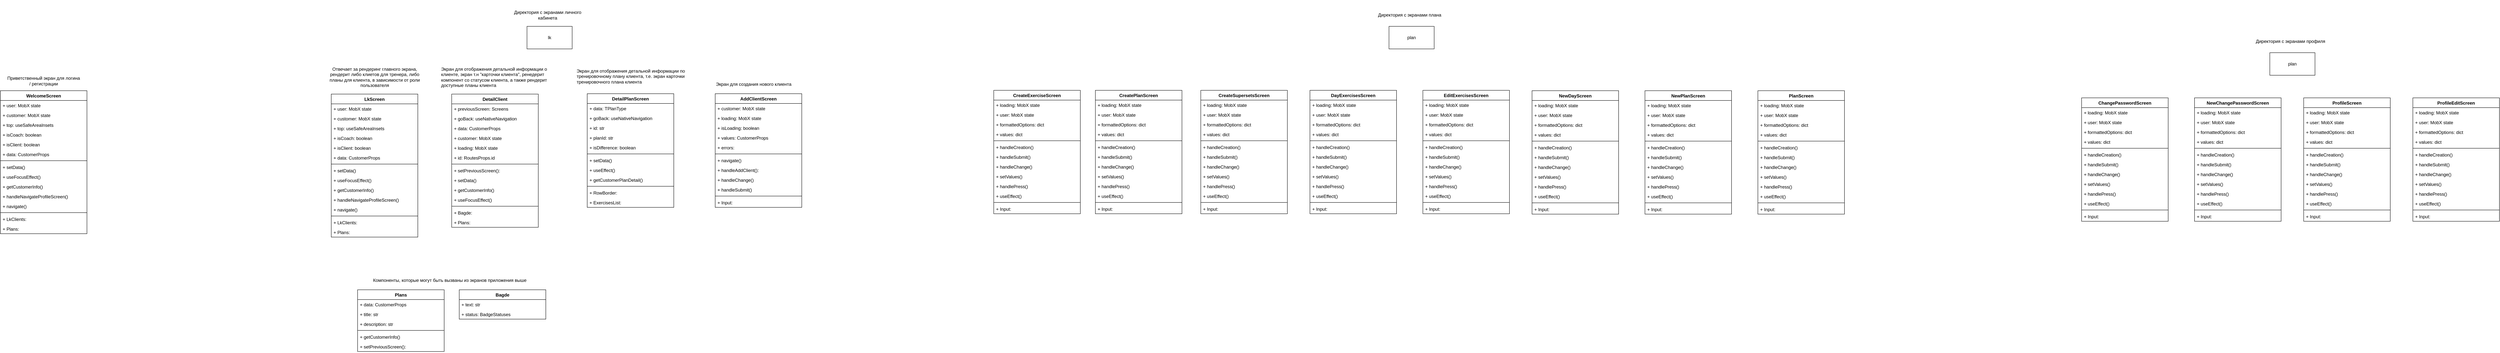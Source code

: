 <mxfile version="22.1.19" type="github">
  <diagram name="Page-1" id="orhrb_U4sWPSwwTpzmI8">
    <mxGraphModel dx="4515" dy="701" grid="1" gridSize="10" guides="1" tooltips="1" connect="1" arrows="1" fold="1" page="1" pageScale="1" pageWidth="827" pageHeight="1169" math="0" shadow="0">
      <root>
        <mxCell id="0" />
        <mxCell id="1" parent="0" />
        <mxCell id="VMNlSWo_XP4fWmH7iIUI-1" value="lk" style="rounded=0;whiteSpace=wrap;html=1;" parent="1" vertex="1">
          <mxGeometry x="-1610" y="130" width="120" height="60" as="geometry" />
        </mxCell>
        <mxCell id="VMNlSWo_XP4fWmH7iIUI-123" value="LkScreen" style="swimlane;fontStyle=1;align=center;verticalAlign=top;childLayout=stackLayout;horizontal=1;startSize=26;horizontalStack=0;resizeParent=1;resizeParentMax=0;resizeLast=0;collapsible=1;marginBottom=0;whiteSpace=wrap;html=1;" parent="1" vertex="1">
          <mxGeometry x="-2130" y="310" width="230" height="380" as="geometry" />
        </mxCell>
        <mxCell id="VMNlSWo_XP4fWmH7iIUI-124" value="+&amp;nbsp;user:&amp;nbsp;&lt;span style=&quot;background-color: initial;&quot;&gt;MobX state&lt;br&gt;&lt;/span&gt;" style="text;strokeColor=none;fillColor=none;align=left;verticalAlign=top;spacingLeft=4;spacingRight=4;overflow=hidden;rotatable=0;points=[[0,0.5],[1,0.5]];portConstraint=eastwest;whiteSpace=wrap;html=1;" parent="VMNlSWo_XP4fWmH7iIUI-123" vertex="1">
          <mxGeometry y="26" width="230" height="26" as="geometry" />
        </mxCell>
        <mxCell id="VMNlSWo_XP4fWmH7iIUI-125" value="+&amp;nbsp;customer&lt;span style=&quot;background-color: initial;&quot;&gt;:&amp;nbsp;&lt;/span&gt;MobX state" style="text;strokeColor=none;fillColor=none;align=left;verticalAlign=top;spacingLeft=4;spacingRight=4;overflow=hidden;rotatable=0;points=[[0,0.5],[1,0.5]];portConstraint=eastwest;whiteSpace=wrap;html=1;" parent="VMNlSWo_XP4fWmH7iIUI-123" vertex="1">
          <mxGeometry y="52" width="230" height="26" as="geometry" />
        </mxCell>
        <mxCell id="VMNlSWo_XP4fWmH7iIUI-126" value="+&amp;nbsp;top&lt;span style=&quot;background-color: initial;&quot;&gt;:&amp;nbsp;&lt;/span&gt;useSafeAreaInsets" style="text;strokeColor=none;fillColor=none;align=left;verticalAlign=top;spacingLeft=4;spacingRight=4;overflow=hidden;rotatable=0;points=[[0,0.5],[1,0.5]];portConstraint=eastwest;whiteSpace=wrap;html=1;" parent="VMNlSWo_XP4fWmH7iIUI-123" vertex="1">
          <mxGeometry y="78" width="230" height="26" as="geometry" />
        </mxCell>
        <mxCell id="VMNlSWo_XP4fWmH7iIUI-157" value="+ isCoach&lt;span style=&quot;background-color: initial;&quot;&gt;: boolean&lt;/span&gt;" style="text;strokeColor=none;fillColor=none;align=left;verticalAlign=top;spacingLeft=4;spacingRight=4;overflow=hidden;rotatable=0;points=[[0,0.5],[1,0.5]];portConstraint=eastwest;whiteSpace=wrap;html=1;" parent="VMNlSWo_XP4fWmH7iIUI-123" vertex="1">
          <mxGeometry y="104" width="230" height="26" as="geometry" />
        </mxCell>
        <mxCell id="VMNlSWo_XP4fWmH7iIUI-158" value="+ isClient: boolean&lt;span style=&quot;background-color: initial;&quot;&gt;&lt;br&gt;&amp;nbsp;&lt;/span&gt;" style="text;strokeColor=none;fillColor=none;align=left;verticalAlign=top;spacingLeft=4;spacingRight=4;overflow=hidden;rotatable=0;points=[[0,0.5],[1,0.5]];portConstraint=eastwest;whiteSpace=wrap;html=1;" parent="VMNlSWo_XP4fWmH7iIUI-123" vertex="1">
          <mxGeometry y="130" width="230" height="26" as="geometry" />
        </mxCell>
        <mxCell id="VMNlSWo_XP4fWmH7iIUI-160" value="+ data&lt;span style=&quot;background-color: initial;&quot;&gt;:&amp;nbsp;&lt;/span&gt;CustomerProps" style="text;strokeColor=none;fillColor=none;align=left;verticalAlign=top;spacingLeft=4;spacingRight=4;overflow=hidden;rotatable=0;points=[[0,0.5],[1,0.5]];portConstraint=eastwest;whiteSpace=wrap;html=1;" parent="VMNlSWo_XP4fWmH7iIUI-123" vertex="1">
          <mxGeometry y="156" width="230" height="26" as="geometry" />
        </mxCell>
        <mxCell id="VMNlSWo_XP4fWmH7iIUI-128" value="" style="line;strokeWidth=1;fillColor=none;align=left;verticalAlign=middle;spacingTop=-1;spacingLeft=3;spacingRight=3;rotatable=0;labelPosition=right;points=[];portConstraint=eastwest;strokeColor=inherit;" parent="VMNlSWo_XP4fWmH7iIUI-123" vertex="1">
          <mxGeometry y="182" width="230" height="8" as="geometry" />
        </mxCell>
        <mxCell id="VMNlSWo_XP4fWmH7iIUI-161" value="+ setData()" style="text;strokeColor=none;fillColor=none;align=left;verticalAlign=top;spacingLeft=4;spacingRight=4;overflow=hidden;rotatable=0;points=[[0,0.5],[1,0.5]];portConstraint=eastwest;whiteSpace=wrap;html=1;" parent="VMNlSWo_XP4fWmH7iIUI-123" vertex="1">
          <mxGeometry y="190" width="230" height="26" as="geometry" />
        </mxCell>
        <mxCell id="2S4yfgKzwdMQqWIJ7562-2" value="+&amp;nbsp;useFocusEffect&lt;span style=&quot;background-color: initial;&quot;&gt;()&lt;/span&gt;" style="text;strokeColor=none;fillColor=none;align=left;verticalAlign=top;spacingLeft=4;spacingRight=4;overflow=hidden;rotatable=0;points=[[0,0.5],[1,0.5]];portConstraint=eastwest;whiteSpace=wrap;html=1;" parent="VMNlSWo_XP4fWmH7iIUI-123" vertex="1">
          <mxGeometry y="216" width="230" height="26" as="geometry" />
        </mxCell>
        <mxCell id="VMNlSWo_XP4fWmH7iIUI-159" value="+ getCustomerInfo()" style="text;strokeColor=none;fillColor=none;align=left;verticalAlign=top;spacingLeft=4;spacingRight=4;overflow=hidden;rotatable=0;points=[[0,0.5],[1,0.5]];portConstraint=eastwest;whiteSpace=wrap;html=1;" parent="VMNlSWo_XP4fWmH7iIUI-123" vertex="1">
          <mxGeometry y="242" width="230" height="26" as="geometry" />
        </mxCell>
        <mxCell id="VMNlSWo_XP4fWmH7iIUI-132" value="+ handleNavigateProfileScreen()" style="text;strokeColor=none;fillColor=none;align=left;verticalAlign=top;spacingLeft=4;spacingRight=4;overflow=hidden;rotatable=0;points=[[0,0.5],[1,0.5]];portConstraint=eastwest;whiteSpace=wrap;html=1;" parent="VMNlSWo_XP4fWmH7iIUI-123" vertex="1">
          <mxGeometry y="268" width="230" height="26" as="geometry" />
        </mxCell>
        <mxCell id="VMNlSWo_XP4fWmH7iIUI-168" value="+ navigate()" style="text;strokeColor=none;fillColor=none;align=left;verticalAlign=top;spacingLeft=4;spacingRight=4;overflow=hidden;rotatable=0;points=[[0,0.5],[1,0.5]];portConstraint=eastwest;whiteSpace=wrap;html=1;" parent="VMNlSWo_XP4fWmH7iIUI-123" vertex="1">
          <mxGeometry y="294" width="230" height="26" as="geometry" />
        </mxCell>
        <mxCell id="VMNlSWo_XP4fWmH7iIUI-167" value="" style="line;strokeWidth=1;fillColor=none;align=left;verticalAlign=middle;spacingTop=-1;spacingLeft=3;spacingRight=3;rotatable=0;labelPosition=right;points=[];portConstraint=eastwest;strokeColor=inherit;" parent="VMNlSWo_XP4fWmH7iIUI-123" vertex="1">
          <mxGeometry y="320" width="230" height="8" as="geometry" />
        </mxCell>
        <mxCell id="VMNlSWo_XP4fWmH7iIUI-162" value="+&amp;nbsp;LkClients&lt;span style=&quot;background-color: initial;&quot;&gt;:&amp;nbsp;&lt;/span&gt;" style="text;strokeColor=none;fillColor=none;align=left;verticalAlign=top;spacingLeft=4;spacingRight=4;overflow=hidden;rotatable=0;points=[[0,0.5],[1,0.5]];portConstraint=eastwest;whiteSpace=wrap;html=1;" parent="VMNlSWo_XP4fWmH7iIUI-123" vertex="1">
          <mxGeometry y="328" width="230" height="26" as="geometry" />
        </mxCell>
        <mxCell id="VMNlSWo_XP4fWmH7iIUI-169" value="+&amp;nbsp;Plans&lt;span style=&quot;background-color: initial;&quot;&gt;:&amp;nbsp;&lt;/span&gt;" style="text;strokeColor=none;fillColor=none;align=left;verticalAlign=top;spacingLeft=4;spacingRight=4;overflow=hidden;rotatable=0;points=[[0,0.5],[1,0.5]];portConstraint=eastwest;whiteSpace=wrap;html=1;" parent="VMNlSWo_XP4fWmH7iIUI-123" vertex="1">
          <mxGeometry y="354" width="230" height="26" as="geometry" />
        </mxCell>
        <mxCell id="VMNlSWo_XP4fWmH7iIUI-177" value="DetailClient" style="swimlane;fontStyle=1;align=center;verticalAlign=top;childLayout=stackLayout;horizontal=1;startSize=26;horizontalStack=0;resizeParent=1;resizeParentMax=0;resizeLast=0;collapsible=1;marginBottom=0;whiteSpace=wrap;html=1;" parent="1" vertex="1">
          <mxGeometry x="-1810" y="310" width="230" height="354" as="geometry" />
        </mxCell>
        <mxCell id="VMNlSWo_XP4fWmH7iIUI-178" value="+ previousScreen&lt;span style=&quot;background-color: initial;&quot;&gt;: Screens&lt;br&gt;&lt;/span&gt;" style="text;strokeColor=none;fillColor=none;align=left;verticalAlign=top;spacingLeft=4;spacingRight=4;overflow=hidden;rotatable=0;points=[[0,0.5],[1,0.5]];portConstraint=eastwest;whiteSpace=wrap;html=1;" parent="VMNlSWo_XP4fWmH7iIUI-177" vertex="1">
          <mxGeometry y="26" width="230" height="26" as="geometry" />
        </mxCell>
        <mxCell id="2S4yfgKzwdMQqWIJ7562-4" value="+ goBack:&amp;nbsp;useNativeNavigation" style="text;strokeColor=none;fillColor=none;align=left;verticalAlign=top;spacingLeft=4;spacingRight=4;overflow=hidden;rotatable=0;points=[[0,0.5],[1,0.5]];portConstraint=eastwest;whiteSpace=wrap;html=1;" parent="VMNlSWo_XP4fWmH7iIUI-177" vertex="1">
          <mxGeometry y="52" width="230" height="26" as="geometry" />
        </mxCell>
        <mxCell id="2S4yfgKzwdMQqWIJ7562-5" value="+ data:&amp;nbsp;CustomerProps" style="text;strokeColor=none;fillColor=none;align=left;verticalAlign=top;spacingLeft=4;spacingRight=4;overflow=hidden;rotatable=0;points=[[0,0.5],[1,0.5]];portConstraint=eastwest;whiteSpace=wrap;html=1;" parent="VMNlSWo_XP4fWmH7iIUI-177" vertex="1">
          <mxGeometry y="78" width="230" height="26" as="geometry" />
        </mxCell>
        <mxCell id="VMNlSWo_XP4fWmH7iIUI-180" value="+ customer&lt;span style=&quot;background-color: initial;&quot;&gt;:&amp;nbsp;&lt;/span&gt;MobX state" style="text;strokeColor=none;fillColor=none;align=left;verticalAlign=top;spacingLeft=4;spacingRight=4;overflow=hidden;rotatable=0;points=[[0,0.5],[1,0.5]];portConstraint=eastwest;whiteSpace=wrap;html=1;" parent="VMNlSWo_XP4fWmH7iIUI-177" vertex="1">
          <mxGeometry y="104" width="230" height="26" as="geometry" />
        </mxCell>
        <mxCell id="VMNlSWo_XP4fWmH7iIUI-181" value="+ loading&lt;span style=&quot;background-color: initial;&quot;&gt;:&amp;nbsp;&lt;/span&gt;MobX state" style="text;strokeColor=none;fillColor=none;align=left;verticalAlign=top;spacingLeft=4;spacingRight=4;overflow=hidden;rotatable=0;points=[[0,0.5],[1,0.5]];portConstraint=eastwest;whiteSpace=wrap;html=1;" parent="VMNlSWo_XP4fWmH7iIUI-177" vertex="1">
          <mxGeometry y="130" width="230" height="26" as="geometry" />
        </mxCell>
        <mxCell id="VMNlSWo_XP4fWmH7iIUI-182" value="+ id&lt;span style=&quot;background-color: initial;&quot;&gt;:&amp;nbsp;&lt;/span&gt;RoutesProps.id" style="text;strokeColor=none;fillColor=none;align=left;verticalAlign=top;spacingLeft=4;spacingRight=4;overflow=hidden;rotatable=0;points=[[0,0.5],[1,0.5]];portConstraint=eastwest;whiteSpace=wrap;html=1;" parent="VMNlSWo_XP4fWmH7iIUI-177" vertex="1">
          <mxGeometry y="156" width="230" height="26" as="geometry" />
        </mxCell>
        <mxCell id="VMNlSWo_XP4fWmH7iIUI-184" value="" style="line;strokeWidth=1;fillColor=none;align=left;verticalAlign=middle;spacingTop=-1;spacingLeft=3;spacingRight=3;rotatable=0;labelPosition=right;points=[];portConstraint=eastwest;strokeColor=inherit;" parent="VMNlSWo_XP4fWmH7iIUI-177" vertex="1">
          <mxGeometry y="182" width="230" height="8" as="geometry" />
        </mxCell>
        <mxCell id="VMNlSWo_XP4fWmH7iIUI-185" value="+ setPreviousScreen()&lt;span style=&quot;background-color: initial;&quot;&gt;:&amp;nbsp;&lt;/span&gt;" style="text;strokeColor=none;fillColor=none;align=left;verticalAlign=top;spacingLeft=4;spacingRight=4;overflow=hidden;rotatable=0;points=[[0,0.5],[1,0.5]];portConstraint=eastwest;whiteSpace=wrap;html=1;" parent="VMNlSWo_XP4fWmH7iIUI-177" vertex="1">
          <mxGeometry y="190" width="230" height="26" as="geometry" />
        </mxCell>
        <mxCell id="VMNlSWo_XP4fWmH7iIUI-187" value="+ setData()" style="text;strokeColor=none;fillColor=none;align=left;verticalAlign=top;spacingLeft=4;spacingRight=4;overflow=hidden;rotatable=0;points=[[0,0.5],[1,0.5]];portConstraint=eastwest;whiteSpace=wrap;html=1;" parent="VMNlSWo_XP4fWmH7iIUI-177" vertex="1">
          <mxGeometry y="216" width="230" height="26" as="geometry" />
        </mxCell>
        <mxCell id="2S4yfgKzwdMQqWIJ7562-6" value="+&amp;nbsp;getCustomerInfo()" style="text;strokeColor=none;fillColor=none;align=left;verticalAlign=top;spacingLeft=4;spacingRight=4;overflow=hidden;rotatable=0;points=[[0,0.5],[1,0.5]];portConstraint=eastwest;whiteSpace=wrap;html=1;" parent="VMNlSWo_XP4fWmH7iIUI-177" vertex="1">
          <mxGeometry y="242" width="230" height="26" as="geometry" />
        </mxCell>
        <mxCell id="2S4yfgKzwdMQqWIJ7562-11" value="+ useFocusEffect()" style="text;strokeColor=none;fillColor=none;align=left;verticalAlign=top;spacingLeft=4;spacingRight=4;overflow=hidden;rotatable=0;points=[[0,0.5],[1,0.5]];portConstraint=eastwest;whiteSpace=wrap;html=1;" parent="VMNlSWo_XP4fWmH7iIUI-177" vertex="1">
          <mxGeometry y="268" width="230" height="26" as="geometry" />
        </mxCell>
        <mxCell id="VMNlSWo_XP4fWmH7iIUI-189" value="" style="line;strokeWidth=1;fillColor=none;align=left;verticalAlign=middle;spacingTop=-1;spacingLeft=3;spacingRight=3;rotatable=0;labelPosition=right;points=[];portConstraint=eastwest;strokeColor=inherit;" parent="VMNlSWo_XP4fWmH7iIUI-177" vertex="1">
          <mxGeometry y="294" width="230" height="8" as="geometry" />
        </mxCell>
        <mxCell id="VMNlSWo_XP4fWmH7iIUI-191" value="+ Bagde:" style="text;strokeColor=none;fillColor=none;align=left;verticalAlign=top;spacingLeft=4;spacingRight=4;overflow=hidden;rotatable=0;points=[[0,0.5],[1,0.5]];portConstraint=eastwest;whiteSpace=wrap;html=1;" parent="VMNlSWo_XP4fWmH7iIUI-177" vertex="1">
          <mxGeometry y="302" width="230" height="26" as="geometry" />
        </mxCell>
        <mxCell id="2S4yfgKzwdMQqWIJ7562-8" value="+&amp;nbsp;Plans:&amp;nbsp;" style="text;strokeColor=none;fillColor=none;align=left;verticalAlign=top;spacingLeft=4;spacingRight=4;overflow=hidden;rotatable=0;points=[[0,0.5],[1,0.5]];portConstraint=eastwest;whiteSpace=wrap;html=1;" parent="VMNlSWo_XP4fWmH7iIUI-177" vertex="1">
          <mxGeometry y="328" width="230" height="26" as="geometry" />
        </mxCell>
        <mxCell id="VMNlSWo_XP4fWmH7iIUI-192" value="DetailPlanScreen" style="swimlane;fontStyle=1;align=center;verticalAlign=top;childLayout=stackLayout;horizontal=1;startSize=26;horizontalStack=0;resizeParent=1;resizeParentMax=0;resizeLast=0;collapsible=1;marginBottom=0;whiteSpace=wrap;html=1;" parent="1" vertex="1">
          <mxGeometry x="-1450" y="309" width="230" height="302" as="geometry" />
        </mxCell>
        <mxCell id="VMNlSWo_XP4fWmH7iIUI-194" value="+ data&lt;span style=&quot;background-color: initial;&quot;&gt;:&amp;nbsp;&lt;/span&gt;TPlanType" style="text;strokeColor=none;fillColor=none;align=left;verticalAlign=top;spacingLeft=4;spacingRight=4;overflow=hidden;rotatable=0;points=[[0,0.5],[1,0.5]];portConstraint=eastwest;whiteSpace=wrap;html=1;" parent="VMNlSWo_XP4fWmH7iIUI-192" vertex="1">
          <mxGeometry y="26" width="230" height="26" as="geometry" />
        </mxCell>
        <mxCell id="b2Dnq1FQ79PILjMTeK7d-1" value="+ goBack: useNativeNavigation" style="text;strokeColor=none;fillColor=none;align=left;verticalAlign=top;spacingLeft=4;spacingRight=4;overflow=hidden;rotatable=0;points=[[0,0.5],[1,0.5]];portConstraint=eastwest;whiteSpace=wrap;html=1;" vertex="1" parent="VMNlSWo_XP4fWmH7iIUI-192">
          <mxGeometry y="52" width="230" height="26" as="geometry" />
        </mxCell>
        <mxCell id="VMNlSWo_XP4fWmH7iIUI-205" value="+ id&lt;span style=&quot;background-color: initial;&quot;&gt;: str&lt;/span&gt;" style="text;strokeColor=none;fillColor=none;align=left;verticalAlign=top;spacingLeft=4;spacingRight=4;overflow=hidden;rotatable=0;points=[[0,0.5],[1,0.5]];portConstraint=eastwest;whiteSpace=wrap;html=1;" parent="VMNlSWo_XP4fWmH7iIUI-192" vertex="1">
          <mxGeometry y="78" width="230" height="26" as="geometry" />
        </mxCell>
        <mxCell id="VMNlSWo_XP4fWmH7iIUI-197" value="+ planId&lt;span style=&quot;background-color: initial;&quot;&gt;: str&lt;/span&gt;" style="text;strokeColor=none;fillColor=none;align=left;verticalAlign=top;spacingLeft=4;spacingRight=4;overflow=hidden;rotatable=0;points=[[0,0.5],[1,0.5]];portConstraint=eastwest;whiteSpace=wrap;html=1;" parent="VMNlSWo_XP4fWmH7iIUI-192" vertex="1">
          <mxGeometry y="104" width="230" height="26" as="geometry" />
        </mxCell>
        <mxCell id="VMNlSWo_XP4fWmH7iIUI-196" value="+&amp;nbsp;isDifference&lt;span style=&quot;background-color: initial;&quot;&gt;: boolean&lt;/span&gt;" style="text;strokeColor=none;fillColor=none;align=left;verticalAlign=top;spacingLeft=4;spacingRight=4;overflow=hidden;rotatable=0;points=[[0,0.5],[1,0.5]];portConstraint=eastwest;whiteSpace=wrap;html=1;" parent="VMNlSWo_XP4fWmH7iIUI-192" vertex="1">
          <mxGeometry y="130" width="230" height="26" as="geometry" />
        </mxCell>
        <mxCell id="VMNlSWo_XP4fWmH7iIUI-198" value="" style="line;strokeWidth=1;fillColor=none;align=left;verticalAlign=middle;spacingTop=-1;spacingLeft=3;spacingRight=3;rotatable=0;labelPosition=right;points=[];portConstraint=eastwest;strokeColor=inherit;" parent="VMNlSWo_XP4fWmH7iIUI-192" vertex="1">
          <mxGeometry y="156" width="230" height="8" as="geometry" />
        </mxCell>
        <mxCell id="VMNlSWo_XP4fWmH7iIUI-201" value="+ setData()" style="text;strokeColor=none;fillColor=none;align=left;verticalAlign=top;spacingLeft=4;spacingRight=4;overflow=hidden;rotatable=0;points=[[0,0.5],[1,0.5]];portConstraint=eastwest;whiteSpace=wrap;html=1;" parent="VMNlSWo_XP4fWmH7iIUI-192" vertex="1">
          <mxGeometry y="164" width="230" height="26" as="geometry" />
        </mxCell>
        <mxCell id="VMNlSWo_XP4fWmH7iIUI-202" value="+ useEffect()" style="text;strokeColor=none;fillColor=none;align=left;verticalAlign=top;spacingLeft=4;spacingRight=4;overflow=hidden;rotatable=0;points=[[0,0.5],[1,0.5]];portConstraint=eastwest;whiteSpace=wrap;html=1;" parent="VMNlSWo_XP4fWmH7iIUI-192" vertex="1">
          <mxGeometry y="190" width="230" height="26" as="geometry" />
        </mxCell>
        <mxCell id="b2Dnq1FQ79PILjMTeK7d-2" value="+&amp;nbsp;getCustomerPlanDetail()" style="text;strokeColor=none;fillColor=none;align=left;verticalAlign=top;spacingLeft=4;spacingRight=4;overflow=hidden;rotatable=0;points=[[0,0.5],[1,0.5]];portConstraint=eastwest;whiteSpace=wrap;html=1;" vertex="1" parent="VMNlSWo_XP4fWmH7iIUI-192">
          <mxGeometry y="216" width="230" height="26" as="geometry" />
        </mxCell>
        <mxCell id="VMNlSWo_XP4fWmH7iIUI-203" value="" style="line;strokeWidth=1;fillColor=none;align=left;verticalAlign=middle;spacingTop=-1;spacingLeft=3;spacingRight=3;rotatable=0;labelPosition=right;points=[];portConstraint=eastwest;strokeColor=inherit;" parent="VMNlSWo_XP4fWmH7iIUI-192" vertex="1">
          <mxGeometry y="242" width="230" height="8" as="geometry" />
        </mxCell>
        <mxCell id="b2Dnq1FQ79PILjMTeK7d-4" value="+&amp;nbsp;RowBorder:" style="text;strokeColor=none;fillColor=none;align=left;verticalAlign=top;spacingLeft=4;spacingRight=4;overflow=hidden;rotatable=0;points=[[0,0.5],[1,0.5]];portConstraint=eastwest;whiteSpace=wrap;html=1;" vertex="1" parent="VMNlSWo_XP4fWmH7iIUI-192">
          <mxGeometry y="250" width="230" height="26" as="geometry" />
        </mxCell>
        <mxCell id="VMNlSWo_XP4fWmH7iIUI-204" value="+&amp;nbsp;ExercisesList&lt;span style=&quot;background-color: initial;&quot;&gt;:&amp;nbsp;&lt;/span&gt;" style="text;strokeColor=none;fillColor=none;align=left;verticalAlign=top;spacingLeft=4;spacingRight=4;overflow=hidden;rotatable=0;points=[[0,0.5],[1,0.5]];portConstraint=eastwest;whiteSpace=wrap;html=1;" parent="VMNlSWo_XP4fWmH7iIUI-192" vertex="1">
          <mxGeometry y="276" width="230" height="26" as="geometry" />
        </mxCell>
        <mxCell id="VMNlSWo_XP4fWmH7iIUI-206" value="AddClientScreen" style="swimlane;fontStyle=1;align=center;verticalAlign=top;childLayout=stackLayout;horizontal=1;startSize=26;horizontalStack=0;resizeParent=1;resizeParentMax=0;resizeLast=0;collapsible=1;marginBottom=0;whiteSpace=wrap;html=1;" parent="1" vertex="1">
          <mxGeometry x="-1110" y="309" width="230" height="302" as="geometry" />
        </mxCell>
        <mxCell id="VMNlSWo_XP4fWmH7iIUI-207" value="+&amp;nbsp;customer&lt;span style=&quot;background-color: initial;&quot;&gt;:&amp;nbsp;&lt;/span&gt;MobX state" style="text;strokeColor=none;fillColor=none;align=left;verticalAlign=top;spacingLeft=4;spacingRight=4;overflow=hidden;rotatable=0;points=[[0,0.5],[1,0.5]];portConstraint=eastwest;whiteSpace=wrap;html=1;" parent="VMNlSWo_XP4fWmH7iIUI-206" vertex="1">
          <mxGeometry y="26" width="230" height="26" as="geometry" />
        </mxCell>
        <mxCell id="VMNlSWo_XP4fWmH7iIUI-208" value="+&amp;nbsp;loading&lt;span style=&quot;background-color: initial;&quot;&gt;:&amp;nbsp;&lt;/span&gt;MobX state" style="text;strokeColor=none;fillColor=none;align=left;verticalAlign=top;spacingLeft=4;spacingRight=4;overflow=hidden;rotatable=0;points=[[0,0.5],[1,0.5]];portConstraint=eastwest;whiteSpace=wrap;html=1;" parent="VMNlSWo_XP4fWmH7iIUI-206" vertex="1">
          <mxGeometry y="52" width="230" height="26" as="geometry" />
        </mxCell>
        <mxCell id="b2Dnq1FQ79PILjMTeK7d-6" value="+&amp;nbsp;isLoading: boolean" style="text;strokeColor=none;fillColor=none;align=left;verticalAlign=top;spacingLeft=4;spacingRight=4;overflow=hidden;rotatable=0;points=[[0,0.5],[1,0.5]];portConstraint=eastwest;whiteSpace=wrap;html=1;" vertex="1" parent="VMNlSWo_XP4fWmH7iIUI-206">
          <mxGeometry y="78" width="230" height="26" as="geometry" />
        </mxCell>
        <mxCell id="VMNlSWo_XP4fWmH7iIUI-210" value="+&amp;nbsp;values:&amp;nbsp;CustomerProps" style="text;strokeColor=none;fillColor=none;align=left;verticalAlign=top;spacingLeft=4;spacingRight=4;overflow=hidden;rotatable=0;points=[[0,0.5],[1,0.5]];portConstraint=eastwest;whiteSpace=wrap;html=1;" parent="VMNlSWo_XP4fWmH7iIUI-206" vertex="1">
          <mxGeometry y="104" width="230" height="26" as="geometry" />
        </mxCell>
        <mxCell id="b2Dnq1FQ79PILjMTeK7d-8" value="+&amp;nbsp;errors:&amp;nbsp;" style="text;strokeColor=none;fillColor=none;align=left;verticalAlign=top;spacingLeft=4;spacingRight=4;overflow=hidden;rotatable=0;points=[[0,0.5],[1,0.5]];portConstraint=eastwest;whiteSpace=wrap;html=1;" vertex="1" parent="VMNlSWo_XP4fWmH7iIUI-206">
          <mxGeometry y="130" width="230" height="26" as="geometry" />
        </mxCell>
        <mxCell id="VMNlSWo_XP4fWmH7iIUI-211" value="" style="line;strokeWidth=1;fillColor=none;align=left;verticalAlign=middle;spacingTop=-1;spacingLeft=3;spacingRight=3;rotatable=0;labelPosition=right;points=[];portConstraint=eastwest;strokeColor=inherit;" parent="VMNlSWo_XP4fWmH7iIUI-206" vertex="1">
          <mxGeometry y="156" width="230" height="8" as="geometry" />
        </mxCell>
        <mxCell id="VMNlSWo_XP4fWmH7iIUI-212" value="+&amp;nbsp;navigate&lt;span style=&quot;background-color: initial;&quot;&gt;()&lt;/span&gt;" style="text;strokeColor=none;fillColor=none;align=left;verticalAlign=top;spacingLeft=4;spacingRight=4;overflow=hidden;rotatable=0;points=[[0,0.5],[1,0.5]];portConstraint=eastwest;whiteSpace=wrap;html=1;" parent="VMNlSWo_XP4fWmH7iIUI-206" vertex="1">
          <mxGeometry y="164" width="230" height="26" as="geometry" />
        </mxCell>
        <mxCell id="VMNlSWo_XP4fWmH7iIUI-213" value="+&amp;nbsp;handleAddClient&lt;span style=&quot;background-color: initial;&quot;&gt;()&lt;/span&gt;&lt;span style=&quot;background-color: initial;&quot;&gt;:&amp;nbsp;&lt;/span&gt;" style="text;strokeColor=none;fillColor=none;align=left;verticalAlign=top;spacingLeft=4;spacingRight=4;overflow=hidden;rotatable=0;points=[[0,0.5],[1,0.5]];portConstraint=eastwest;whiteSpace=wrap;html=1;" parent="VMNlSWo_XP4fWmH7iIUI-206" vertex="1">
          <mxGeometry y="190" width="230" height="26" as="geometry" />
        </mxCell>
        <mxCell id="VMNlSWo_XP4fWmH7iIUI-217" value="+&amp;nbsp;handleChange&lt;span style=&quot;background-color: initial;&quot;&gt;()&lt;/span&gt;" style="text;strokeColor=none;fillColor=none;align=left;verticalAlign=top;spacingLeft=4;spacingRight=4;overflow=hidden;rotatable=0;points=[[0,0.5],[1,0.5]];portConstraint=eastwest;whiteSpace=wrap;html=1;" parent="VMNlSWo_XP4fWmH7iIUI-206" vertex="1">
          <mxGeometry y="216" width="230" height="26" as="geometry" />
        </mxCell>
        <mxCell id="VMNlSWo_XP4fWmH7iIUI-219" value="+&amp;nbsp;handleSubmit&lt;span style=&quot;background-color: initial;&quot;&gt;()&lt;/span&gt;" style="text;strokeColor=none;fillColor=none;align=left;verticalAlign=top;spacingLeft=4;spacingRight=4;overflow=hidden;rotatable=0;points=[[0,0.5],[1,0.5]];portConstraint=eastwest;whiteSpace=wrap;html=1;" parent="VMNlSWo_XP4fWmH7iIUI-206" vertex="1">
          <mxGeometry y="242" width="230" height="26" as="geometry" />
        </mxCell>
        <mxCell id="VMNlSWo_XP4fWmH7iIUI-215" value="" style="line;strokeWidth=1;fillColor=none;align=left;verticalAlign=middle;spacingTop=-1;spacingLeft=3;spacingRight=3;rotatable=0;labelPosition=right;points=[];portConstraint=eastwest;strokeColor=inherit;" parent="VMNlSWo_XP4fWmH7iIUI-206" vertex="1">
          <mxGeometry y="268" width="230" height="8" as="geometry" />
        </mxCell>
        <mxCell id="VMNlSWo_XP4fWmH7iIUI-216" value="+&amp;nbsp;Input&lt;span style=&quot;background-color: initial;&quot;&gt;:&amp;nbsp;&lt;/span&gt;" style="text;strokeColor=none;fillColor=none;align=left;verticalAlign=top;spacingLeft=4;spacingRight=4;overflow=hidden;rotatable=0;points=[[0,0.5],[1,0.5]];portConstraint=eastwest;whiteSpace=wrap;html=1;" parent="VMNlSWo_XP4fWmH7iIUI-206" vertex="1">
          <mxGeometry y="276" width="230" height="26" as="geometry" />
        </mxCell>
        <mxCell id="VMNlSWo_XP4fWmH7iIUI-221" value="Отвечает за рендеринг главного экрана, рендерит либо клиетов для тренера, либо планы для клиента, в зависимости от роли пользователя" style="text;strokeColor=none;align=center;fillColor=none;html=1;verticalAlign=middle;whiteSpace=wrap;rounded=0;" parent="1" vertex="1">
          <mxGeometry x="-2147.5" y="230" width="265" height="70" as="geometry" />
        </mxCell>
        <mxCell id="Dz01mGj_NkQ9UlG7R1HQ-4" value="Директория с экранами личного кабинета" style="text;strokeColor=none;align=center;fillColor=none;html=1;verticalAlign=middle;whiteSpace=wrap;rounded=0;" parent="1" vertex="1">
          <mxGeometry x="-1660" y="60" width="210" height="80" as="geometry" />
        </mxCell>
        <mxCell id="2S4yfgKzwdMQqWIJ7562-10" value="Экран для отображения детальной информации о клиенте,&amp;nbsp;экран&amp;nbsp;т.н &quot;карточки клиента&quot;, ренедерит компонент со статусом клиента, а также рендерит доступные планы клиента" style="text;strokeColor=none;align=left;fillColor=none;html=1;verticalAlign=middle;whiteSpace=wrap;rounded=0;" parent="1" vertex="1">
          <mxGeometry x="-1840" y="235" width="300" height="60" as="geometry" />
        </mxCell>
        <mxCell id="2S4yfgKzwdMQqWIJ7562-12" value="Компоненты, которые могут быть вызваны из экранов приложения выше" style="text;strokeColor=none;align=center;fillColor=none;html=1;verticalAlign=middle;whiteSpace=wrap;rounded=0;" parent="1" vertex="1">
          <mxGeometry x="-2040" y="790" width="450" height="30" as="geometry" />
        </mxCell>
        <mxCell id="2S4yfgKzwdMQqWIJ7562-24" value="Bagde" style="swimlane;fontStyle=1;align=center;verticalAlign=top;childLayout=stackLayout;horizontal=1;startSize=26;horizontalStack=0;resizeParent=1;resizeParentMax=0;resizeLast=0;collapsible=1;marginBottom=0;whiteSpace=wrap;html=1;" parent="1" vertex="1">
          <mxGeometry x="-1790" y="830" width="230" height="78" as="geometry" />
        </mxCell>
        <mxCell id="2S4yfgKzwdMQqWIJ7562-25" value="+&amp;nbsp;text&lt;span style=&quot;background-color: initial;&quot;&gt;: str&lt;/span&gt;" style="text;strokeColor=none;fillColor=none;align=left;verticalAlign=top;spacingLeft=4;spacingRight=4;overflow=hidden;rotatable=0;points=[[0,0.5],[1,0.5]];portConstraint=eastwest;whiteSpace=wrap;html=1;" parent="2S4yfgKzwdMQqWIJ7562-24" vertex="1">
          <mxGeometry y="26" width="230" height="26" as="geometry" />
        </mxCell>
        <mxCell id="2S4yfgKzwdMQqWIJ7562-26" value="+&amp;nbsp;status&lt;span style=&quot;background-color: initial;&quot;&gt;:&amp;nbsp;&lt;/span&gt;BadgeStatuses" style="text;strokeColor=none;fillColor=none;align=left;verticalAlign=top;spacingLeft=4;spacingRight=4;overflow=hidden;rotatable=0;points=[[0,0.5],[1,0.5]];portConstraint=eastwest;whiteSpace=wrap;html=1;" parent="2S4yfgKzwdMQqWIJ7562-24" vertex="1">
          <mxGeometry y="52" width="230" height="26" as="geometry" />
        </mxCell>
        <mxCell id="2S4yfgKzwdMQqWIJ7562-46" value="Plans" style="swimlane;fontStyle=1;align=center;verticalAlign=top;childLayout=stackLayout;horizontal=1;startSize=26;horizontalStack=0;resizeParent=1;resizeParentMax=0;resizeLast=0;collapsible=1;marginBottom=0;whiteSpace=wrap;html=1;" parent="1" vertex="1">
          <mxGeometry x="-2060" y="830" width="230" height="164" as="geometry" />
        </mxCell>
        <mxCell id="2S4yfgKzwdMQqWIJ7562-47" value="+ data&lt;span style=&quot;background-color: initial;&quot;&gt;:&amp;nbsp;&lt;/span&gt;CustomerProps" style="text;strokeColor=none;fillColor=none;align=left;verticalAlign=top;spacingLeft=4;spacingRight=4;overflow=hidden;rotatable=0;points=[[0,0.5],[1,0.5]];portConstraint=eastwest;whiteSpace=wrap;html=1;" parent="2S4yfgKzwdMQqWIJ7562-46" vertex="1">
          <mxGeometry y="26" width="230" height="26" as="geometry" />
        </mxCell>
        <mxCell id="2S4yfgKzwdMQqWIJ7562-48" value="+ title&lt;span style=&quot;background-color: initial;&quot;&gt;: str&lt;/span&gt;" style="text;strokeColor=none;fillColor=none;align=left;verticalAlign=top;spacingLeft=4;spacingRight=4;overflow=hidden;rotatable=0;points=[[0,0.5],[1,0.5]];portConstraint=eastwest;whiteSpace=wrap;html=1;" parent="2S4yfgKzwdMQqWIJ7562-46" vertex="1">
          <mxGeometry y="52" width="230" height="26" as="geometry" />
        </mxCell>
        <mxCell id="2S4yfgKzwdMQqWIJ7562-49" value="+ description&lt;span style=&quot;background-color: initial;&quot;&gt;: str&amp;nbsp;&lt;/span&gt;" style="text;strokeColor=none;fillColor=none;align=left;verticalAlign=top;spacingLeft=4;spacingRight=4;overflow=hidden;rotatable=0;points=[[0,0.5],[1,0.5]];portConstraint=eastwest;whiteSpace=wrap;html=1;" parent="2S4yfgKzwdMQqWIJ7562-46" vertex="1">
          <mxGeometry y="78" width="230" height="26" as="geometry" />
        </mxCell>
        <mxCell id="2S4yfgKzwdMQqWIJ7562-51" value="" style="line;strokeWidth=1;fillColor=none;align=left;verticalAlign=middle;spacingTop=-1;spacingLeft=3;spacingRight=3;rotatable=0;labelPosition=right;points=[];portConstraint=eastwest;strokeColor=inherit;" parent="2S4yfgKzwdMQqWIJ7562-46" vertex="1">
          <mxGeometry y="104" width="230" height="8" as="geometry" />
        </mxCell>
        <mxCell id="2S4yfgKzwdMQqWIJ7562-52" value="+ getCustomerInfo()" style="text;strokeColor=none;fillColor=none;align=left;verticalAlign=top;spacingLeft=4;spacingRight=4;overflow=hidden;rotatable=0;points=[[0,0.5],[1,0.5]];portConstraint=eastwest;whiteSpace=wrap;html=1;" parent="2S4yfgKzwdMQqWIJ7562-46" vertex="1">
          <mxGeometry y="112" width="230" height="26" as="geometry" />
        </mxCell>
        <mxCell id="2S4yfgKzwdMQqWIJ7562-53" value="+ setPreviousScreen&lt;span style=&quot;background-color: initial;&quot;&gt;()&lt;/span&gt;&lt;span style=&quot;background-color: initial;&quot;&gt;:&amp;nbsp;&lt;/span&gt;" style="text;strokeColor=none;fillColor=none;align=left;verticalAlign=top;spacingLeft=4;spacingRight=4;overflow=hidden;rotatable=0;points=[[0,0.5],[1,0.5]];portConstraint=eastwest;whiteSpace=wrap;html=1;" parent="2S4yfgKzwdMQqWIJ7562-46" vertex="1">
          <mxGeometry y="138" width="230" height="26" as="geometry" />
        </mxCell>
        <mxCell id="b2Dnq1FQ79PILjMTeK7d-3" value="Экран для отображения детальной информации по тренировочному плану клиента, т.е. экран карточки тренировочного плана клиента" style="text;whiteSpace=wrap;html=1;" vertex="1" parent="1">
          <mxGeometry x="-1480" y="235" width="350" height="55" as="geometry" />
        </mxCell>
        <mxCell id="b2Dnq1FQ79PILjMTeK7d-5" value="Экран для создания нового клиента" style="text;whiteSpace=wrap;html=1;" vertex="1" parent="1">
          <mxGeometry x="-1110" y="270" width="350" height="55" as="geometry" />
        </mxCell>
        <mxCell id="b2Dnq1FQ79PILjMTeK7d-10" value="plan" style="rounded=0;whiteSpace=wrap;html=1;" vertex="1" parent="1">
          <mxGeometry x="680" y="130" width="120" height="60" as="geometry" />
        </mxCell>
        <mxCell id="b2Dnq1FQ79PILjMTeK7d-11" value="Директория с экранами плана" style="text;strokeColor=none;align=center;fillColor=none;html=1;verticalAlign=middle;whiteSpace=wrap;rounded=0;" vertex="1" parent="1">
          <mxGeometry x="630" y="60" width="210" height="80" as="geometry" />
        </mxCell>
        <mxCell id="b2Dnq1FQ79PILjMTeK7d-12" value="plan" style="rounded=0;whiteSpace=wrap;html=1;" vertex="1" parent="1">
          <mxGeometry x="3020" y="200" width="120" height="60" as="geometry" />
        </mxCell>
        <mxCell id="b2Dnq1FQ79PILjMTeK7d-13" value="Директория с экранами профиля" style="text;strokeColor=none;align=center;fillColor=none;html=1;verticalAlign=middle;whiteSpace=wrap;rounded=0;" vertex="1" parent="1">
          <mxGeometry x="2970" y="130" width="210" height="80" as="geometry" />
        </mxCell>
        <mxCell id="b2Dnq1FQ79PILjMTeK7d-75" value="WelcomeScreen" style="swimlane;fontStyle=1;align=center;verticalAlign=top;childLayout=stackLayout;horizontal=1;startSize=26;horizontalStack=0;resizeParent=1;resizeParentMax=0;resizeLast=0;collapsible=1;marginBottom=0;whiteSpace=wrap;html=1;" vertex="1" parent="1">
          <mxGeometry x="-3009" y="301" width="230" height="380" as="geometry" />
        </mxCell>
        <mxCell id="b2Dnq1FQ79PILjMTeK7d-76" value="+&amp;nbsp;user:&amp;nbsp;&lt;span style=&quot;background-color: initial;&quot;&gt;MobX state&lt;br&gt;&lt;/span&gt;" style="text;strokeColor=none;fillColor=none;align=left;verticalAlign=top;spacingLeft=4;spacingRight=4;overflow=hidden;rotatable=0;points=[[0,0.5],[1,0.5]];portConstraint=eastwest;whiteSpace=wrap;html=1;" vertex="1" parent="b2Dnq1FQ79PILjMTeK7d-75">
          <mxGeometry y="26" width="230" height="26" as="geometry" />
        </mxCell>
        <mxCell id="b2Dnq1FQ79PILjMTeK7d-77" value="+&amp;nbsp;customer&lt;span style=&quot;background-color: initial;&quot;&gt;:&amp;nbsp;&lt;/span&gt;MobX state" style="text;strokeColor=none;fillColor=none;align=left;verticalAlign=top;spacingLeft=4;spacingRight=4;overflow=hidden;rotatable=0;points=[[0,0.5],[1,0.5]];portConstraint=eastwest;whiteSpace=wrap;html=1;" vertex="1" parent="b2Dnq1FQ79PILjMTeK7d-75">
          <mxGeometry y="52" width="230" height="26" as="geometry" />
        </mxCell>
        <mxCell id="b2Dnq1FQ79PILjMTeK7d-78" value="+&amp;nbsp;top&lt;span style=&quot;background-color: initial;&quot;&gt;:&amp;nbsp;&lt;/span&gt;useSafeAreaInsets" style="text;strokeColor=none;fillColor=none;align=left;verticalAlign=top;spacingLeft=4;spacingRight=4;overflow=hidden;rotatable=0;points=[[0,0.5],[1,0.5]];portConstraint=eastwest;whiteSpace=wrap;html=1;" vertex="1" parent="b2Dnq1FQ79PILjMTeK7d-75">
          <mxGeometry y="78" width="230" height="26" as="geometry" />
        </mxCell>
        <mxCell id="b2Dnq1FQ79PILjMTeK7d-79" value="+ isCoach&lt;span style=&quot;background-color: initial;&quot;&gt;: boolean&lt;/span&gt;" style="text;strokeColor=none;fillColor=none;align=left;verticalAlign=top;spacingLeft=4;spacingRight=4;overflow=hidden;rotatable=0;points=[[0,0.5],[1,0.5]];portConstraint=eastwest;whiteSpace=wrap;html=1;" vertex="1" parent="b2Dnq1FQ79PILjMTeK7d-75">
          <mxGeometry y="104" width="230" height="26" as="geometry" />
        </mxCell>
        <mxCell id="b2Dnq1FQ79PILjMTeK7d-80" value="+ isClient: boolean&lt;span style=&quot;background-color: initial;&quot;&gt;&lt;br&gt;&amp;nbsp;&lt;/span&gt;" style="text;strokeColor=none;fillColor=none;align=left;verticalAlign=top;spacingLeft=4;spacingRight=4;overflow=hidden;rotatable=0;points=[[0,0.5],[1,0.5]];portConstraint=eastwest;whiteSpace=wrap;html=1;" vertex="1" parent="b2Dnq1FQ79PILjMTeK7d-75">
          <mxGeometry y="130" width="230" height="26" as="geometry" />
        </mxCell>
        <mxCell id="b2Dnq1FQ79PILjMTeK7d-81" value="+ data&lt;span style=&quot;background-color: initial;&quot;&gt;:&amp;nbsp;&lt;/span&gt;CustomerProps" style="text;strokeColor=none;fillColor=none;align=left;verticalAlign=top;spacingLeft=4;spacingRight=4;overflow=hidden;rotatable=0;points=[[0,0.5],[1,0.5]];portConstraint=eastwest;whiteSpace=wrap;html=1;" vertex="1" parent="b2Dnq1FQ79PILjMTeK7d-75">
          <mxGeometry y="156" width="230" height="26" as="geometry" />
        </mxCell>
        <mxCell id="b2Dnq1FQ79PILjMTeK7d-82" value="" style="line;strokeWidth=1;fillColor=none;align=left;verticalAlign=middle;spacingTop=-1;spacingLeft=3;spacingRight=3;rotatable=0;labelPosition=right;points=[];portConstraint=eastwest;strokeColor=inherit;" vertex="1" parent="b2Dnq1FQ79PILjMTeK7d-75">
          <mxGeometry y="182" width="230" height="8" as="geometry" />
        </mxCell>
        <mxCell id="b2Dnq1FQ79PILjMTeK7d-83" value="+ setData()" style="text;strokeColor=none;fillColor=none;align=left;verticalAlign=top;spacingLeft=4;spacingRight=4;overflow=hidden;rotatable=0;points=[[0,0.5],[1,0.5]];portConstraint=eastwest;whiteSpace=wrap;html=1;" vertex="1" parent="b2Dnq1FQ79PILjMTeK7d-75">
          <mxGeometry y="190" width="230" height="26" as="geometry" />
        </mxCell>
        <mxCell id="b2Dnq1FQ79PILjMTeK7d-84" value="+&amp;nbsp;useFocusEffect&lt;span style=&quot;background-color: initial;&quot;&gt;()&lt;/span&gt;" style="text;strokeColor=none;fillColor=none;align=left;verticalAlign=top;spacingLeft=4;spacingRight=4;overflow=hidden;rotatable=0;points=[[0,0.5],[1,0.5]];portConstraint=eastwest;whiteSpace=wrap;html=1;" vertex="1" parent="b2Dnq1FQ79PILjMTeK7d-75">
          <mxGeometry y="216" width="230" height="26" as="geometry" />
        </mxCell>
        <mxCell id="b2Dnq1FQ79PILjMTeK7d-85" value="+ getCustomerInfo()" style="text;strokeColor=none;fillColor=none;align=left;verticalAlign=top;spacingLeft=4;spacingRight=4;overflow=hidden;rotatable=0;points=[[0,0.5],[1,0.5]];portConstraint=eastwest;whiteSpace=wrap;html=1;" vertex="1" parent="b2Dnq1FQ79PILjMTeK7d-75">
          <mxGeometry y="242" width="230" height="26" as="geometry" />
        </mxCell>
        <mxCell id="b2Dnq1FQ79PILjMTeK7d-86" value="+ handleNavigateProfileScreen()" style="text;strokeColor=none;fillColor=none;align=left;verticalAlign=top;spacingLeft=4;spacingRight=4;overflow=hidden;rotatable=0;points=[[0,0.5],[1,0.5]];portConstraint=eastwest;whiteSpace=wrap;html=1;" vertex="1" parent="b2Dnq1FQ79PILjMTeK7d-75">
          <mxGeometry y="268" width="230" height="26" as="geometry" />
        </mxCell>
        <mxCell id="b2Dnq1FQ79PILjMTeK7d-87" value="+ navigate()" style="text;strokeColor=none;fillColor=none;align=left;verticalAlign=top;spacingLeft=4;spacingRight=4;overflow=hidden;rotatable=0;points=[[0,0.5],[1,0.5]];portConstraint=eastwest;whiteSpace=wrap;html=1;" vertex="1" parent="b2Dnq1FQ79PILjMTeK7d-75">
          <mxGeometry y="294" width="230" height="26" as="geometry" />
        </mxCell>
        <mxCell id="b2Dnq1FQ79PILjMTeK7d-88" value="" style="line;strokeWidth=1;fillColor=none;align=left;verticalAlign=middle;spacingTop=-1;spacingLeft=3;spacingRight=3;rotatable=0;labelPosition=right;points=[];portConstraint=eastwest;strokeColor=inherit;" vertex="1" parent="b2Dnq1FQ79PILjMTeK7d-75">
          <mxGeometry y="320" width="230" height="8" as="geometry" />
        </mxCell>
        <mxCell id="b2Dnq1FQ79PILjMTeK7d-89" value="+&amp;nbsp;LkClients&lt;span style=&quot;background-color: initial;&quot;&gt;:&amp;nbsp;&lt;/span&gt;" style="text;strokeColor=none;fillColor=none;align=left;verticalAlign=top;spacingLeft=4;spacingRight=4;overflow=hidden;rotatable=0;points=[[0,0.5],[1,0.5]];portConstraint=eastwest;whiteSpace=wrap;html=1;" vertex="1" parent="b2Dnq1FQ79PILjMTeK7d-75">
          <mxGeometry y="328" width="230" height="26" as="geometry" />
        </mxCell>
        <mxCell id="b2Dnq1FQ79PILjMTeK7d-90" value="+&amp;nbsp;Plans&lt;span style=&quot;background-color: initial;&quot;&gt;:&amp;nbsp;&lt;/span&gt;" style="text;strokeColor=none;fillColor=none;align=left;verticalAlign=top;spacingLeft=4;spacingRight=4;overflow=hidden;rotatable=0;points=[[0,0.5],[1,0.5]];portConstraint=eastwest;whiteSpace=wrap;html=1;" vertex="1" parent="b2Dnq1FQ79PILjMTeK7d-75">
          <mxGeometry y="354" width="230" height="26" as="geometry" />
        </mxCell>
        <mxCell id="b2Dnq1FQ79PILjMTeK7d-91" value="Приветственный экран для логина / регистрации" style="text;strokeColor=none;align=center;fillColor=none;html=1;verticalAlign=middle;whiteSpace=wrap;rounded=0;" vertex="1" parent="1">
          <mxGeometry x="-2994" y="250" width="200" height="50" as="geometry" />
        </mxCell>
        <mxCell id="b2Dnq1FQ79PILjMTeK7d-93" value="CreateExerciseScreen" style="swimlane;fontStyle=1;align=center;verticalAlign=top;childLayout=stackLayout;horizontal=1;startSize=26;horizontalStack=0;resizeParent=1;resizeParentMax=0;resizeLast=0;collapsible=1;marginBottom=0;whiteSpace=wrap;html=1;" vertex="1" parent="1">
          <mxGeometry x="-370" y="300" width="230" height="328" as="geometry" />
        </mxCell>
        <mxCell id="b2Dnq1FQ79PILjMTeK7d-94" value="+&amp;nbsp;loading:&amp;nbsp;MobX state" style="text;strokeColor=none;fillColor=none;align=left;verticalAlign=top;spacingLeft=4;spacingRight=4;overflow=hidden;rotatable=0;points=[[0,0.5],[1,0.5]];portConstraint=eastwest;whiteSpace=wrap;html=1;" vertex="1" parent="b2Dnq1FQ79PILjMTeK7d-93">
          <mxGeometry y="26" width="230" height="26" as="geometry" />
        </mxCell>
        <mxCell id="b2Dnq1FQ79PILjMTeK7d-95" value="+&amp;nbsp;user:&amp;nbsp;MobX state" style="text;strokeColor=none;fillColor=none;align=left;verticalAlign=top;spacingLeft=4;spacingRight=4;overflow=hidden;rotatable=0;points=[[0,0.5],[1,0.5]];portConstraint=eastwest;whiteSpace=wrap;html=1;" vertex="1" parent="b2Dnq1FQ79PILjMTeK7d-93">
          <mxGeometry y="52" width="230" height="26" as="geometry" />
        </mxCell>
        <mxCell id="b2Dnq1FQ79PILjMTeK7d-96" value="+&amp;nbsp;formattedOptions: dict" style="text;strokeColor=none;fillColor=none;align=left;verticalAlign=top;spacingLeft=4;spacingRight=4;overflow=hidden;rotatable=0;points=[[0,0.5],[1,0.5]];portConstraint=eastwest;whiteSpace=wrap;html=1;" vertex="1" parent="b2Dnq1FQ79PILjMTeK7d-93">
          <mxGeometry y="78" width="230" height="26" as="geometry" />
        </mxCell>
        <mxCell id="b2Dnq1FQ79PILjMTeK7d-97" value="+&amp;nbsp;values: dict" style="text;strokeColor=none;fillColor=none;align=left;verticalAlign=top;spacingLeft=4;spacingRight=4;overflow=hidden;rotatable=0;points=[[0,0.5],[1,0.5]];portConstraint=eastwest;whiteSpace=wrap;html=1;" vertex="1" parent="b2Dnq1FQ79PILjMTeK7d-93">
          <mxGeometry y="104" width="230" height="26" as="geometry" />
        </mxCell>
        <mxCell id="b2Dnq1FQ79PILjMTeK7d-99" value="" style="line;strokeWidth=1;fillColor=none;align=left;verticalAlign=middle;spacingTop=-1;spacingLeft=3;spacingRight=3;rotatable=0;labelPosition=right;points=[];portConstraint=eastwest;strokeColor=inherit;" vertex="1" parent="b2Dnq1FQ79PILjMTeK7d-93">
          <mxGeometry y="130" width="230" height="8" as="geometry" />
        </mxCell>
        <mxCell id="b2Dnq1FQ79PILjMTeK7d-100" value="+ handleCreation()" style="text;strokeColor=none;fillColor=none;align=left;verticalAlign=top;spacingLeft=4;spacingRight=4;overflow=hidden;rotatable=0;points=[[0,0.5],[1,0.5]];portConstraint=eastwest;whiteSpace=wrap;html=1;" vertex="1" parent="b2Dnq1FQ79PILjMTeK7d-93">
          <mxGeometry y="138" width="230" height="26" as="geometry" />
        </mxCell>
        <mxCell id="b2Dnq1FQ79PILjMTeK7d-101" value="+&amp;nbsp;handleSubmit()" style="text;strokeColor=none;fillColor=none;align=left;verticalAlign=top;spacingLeft=4;spacingRight=4;overflow=hidden;rotatable=0;points=[[0,0.5],[1,0.5]];portConstraint=eastwest;whiteSpace=wrap;html=1;" vertex="1" parent="b2Dnq1FQ79PILjMTeK7d-93">
          <mxGeometry y="164" width="230" height="26" as="geometry" />
        </mxCell>
        <mxCell id="b2Dnq1FQ79PILjMTeK7d-102" value="+ handleChange()" style="text;strokeColor=none;fillColor=none;align=left;verticalAlign=top;spacingLeft=4;spacingRight=4;overflow=hidden;rotatable=0;points=[[0,0.5],[1,0.5]];portConstraint=eastwest;whiteSpace=wrap;html=1;" vertex="1" parent="b2Dnq1FQ79PILjMTeK7d-93">
          <mxGeometry y="190" width="230" height="26" as="geometry" />
        </mxCell>
        <mxCell id="b2Dnq1FQ79PILjMTeK7d-103" value="+ setValues()" style="text;strokeColor=none;fillColor=none;align=left;verticalAlign=top;spacingLeft=4;spacingRight=4;overflow=hidden;rotatable=0;points=[[0,0.5],[1,0.5]];portConstraint=eastwest;whiteSpace=wrap;html=1;" vertex="1" parent="b2Dnq1FQ79PILjMTeK7d-93">
          <mxGeometry y="216" width="230" height="26" as="geometry" />
        </mxCell>
        <mxCell id="b2Dnq1FQ79PILjMTeK7d-106" value="+ handlePress()" style="text;strokeColor=none;fillColor=none;align=left;verticalAlign=top;spacingLeft=4;spacingRight=4;overflow=hidden;rotatable=0;points=[[0,0.5],[1,0.5]];portConstraint=eastwest;whiteSpace=wrap;html=1;" vertex="1" parent="b2Dnq1FQ79PILjMTeK7d-93">
          <mxGeometry y="242" width="230" height="26" as="geometry" />
        </mxCell>
        <mxCell id="b2Dnq1FQ79PILjMTeK7d-107" value="+ useEffect()" style="text;strokeColor=none;fillColor=none;align=left;verticalAlign=top;spacingLeft=4;spacingRight=4;overflow=hidden;rotatable=0;points=[[0,0.5],[1,0.5]];portConstraint=eastwest;whiteSpace=wrap;html=1;" vertex="1" parent="b2Dnq1FQ79PILjMTeK7d-93">
          <mxGeometry y="268" width="230" height="26" as="geometry" />
        </mxCell>
        <mxCell id="b2Dnq1FQ79PILjMTeK7d-104" value="" style="line;strokeWidth=1;fillColor=none;align=left;verticalAlign=middle;spacingTop=-1;spacingLeft=3;spacingRight=3;rotatable=0;labelPosition=right;points=[];portConstraint=eastwest;strokeColor=inherit;" vertex="1" parent="b2Dnq1FQ79PILjMTeK7d-93">
          <mxGeometry y="294" width="230" height="8" as="geometry" />
        </mxCell>
        <mxCell id="b2Dnq1FQ79PILjMTeK7d-105" value="+&amp;nbsp;Input&lt;span style=&quot;background-color: initial;&quot;&gt;:&amp;nbsp;&lt;/span&gt;" style="text;strokeColor=none;fillColor=none;align=left;verticalAlign=top;spacingLeft=4;spacingRight=4;overflow=hidden;rotatable=0;points=[[0,0.5],[1,0.5]];portConstraint=eastwest;whiteSpace=wrap;html=1;" vertex="1" parent="b2Dnq1FQ79PILjMTeK7d-93">
          <mxGeometry y="302" width="230" height="26" as="geometry" />
        </mxCell>
        <mxCell id="b2Dnq1FQ79PILjMTeK7d-108" value="CreatePlanScreen" style="swimlane;fontStyle=1;align=center;verticalAlign=top;childLayout=stackLayout;horizontal=1;startSize=26;horizontalStack=0;resizeParent=1;resizeParentMax=0;resizeLast=0;collapsible=1;marginBottom=0;whiteSpace=wrap;html=1;" vertex="1" parent="1">
          <mxGeometry x="-100" y="300" width="230" height="328" as="geometry" />
        </mxCell>
        <mxCell id="b2Dnq1FQ79PILjMTeK7d-109" value="+&amp;nbsp;loading:&amp;nbsp;MobX state" style="text;strokeColor=none;fillColor=none;align=left;verticalAlign=top;spacingLeft=4;spacingRight=4;overflow=hidden;rotatable=0;points=[[0,0.5],[1,0.5]];portConstraint=eastwest;whiteSpace=wrap;html=1;" vertex="1" parent="b2Dnq1FQ79PILjMTeK7d-108">
          <mxGeometry y="26" width="230" height="26" as="geometry" />
        </mxCell>
        <mxCell id="b2Dnq1FQ79PILjMTeK7d-110" value="+&amp;nbsp;user:&amp;nbsp;MobX state" style="text;strokeColor=none;fillColor=none;align=left;verticalAlign=top;spacingLeft=4;spacingRight=4;overflow=hidden;rotatable=0;points=[[0,0.5],[1,0.5]];portConstraint=eastwest;whiteSpace=wrap;html=1;" vertex="1" parent="b2Dnq1FQ79PILjMTeK7d-108">
          <mxGeometry y="52" width="230" height="26" as="geometry" />
        </mxCell>
        <mxCell id="b2Dnq1FQ79PILjMTeK7d-111" value="+&amp;nbsp;formattedOptions: dict" style="text;strokeColor=none;fillColor=none;align=left;verticalAlign=top;spacingLeft=4;spacingRight=4;overflow=hidden;rotatable=0;points=[[0,0.5],[1,0.5]];portConstraint=eastwest;whiteSpace=wrap;html=1;" vertex="1" parent="b2Dnq1FQ79PILjMTeK7d-108">
          <mxGeometry y="78" width="230" height="26" as="geometry" />
        </mxCell>
        <mxCell id="b2Dnq1FQ79PILjMTeK7d-112" value="+&amp;nbsp;values: dict" style="text;strokeColor=none;fillColor=none;align=left;verticalAlign=top;spacingLeft=4;spacingRight=4;overflow=hidden;rotatable=0;points=[[0,0.5],[1,0.5]];portConstraint=eastwest;whiteSpace=wrap;html=1;" vertex="1" parent="b2Dnq1FQ79PILjMTeK7d-108">
          <mxGeometry y="104" width="230" height="26" as="geometry" />
        </mxCell>
        <mxCell id="b2Dnq1FQ79PILjMTeK7d-113" value="" style="line;strokeWidth=1;fillColor=none;align=left;verticalAlign=middle;spacingTop=-1;spacingLeft=3;spacingRight=3;rotatable=0;labelPosition=right;points=[];portConstraint=eastwest;strokeColor=inherit;" vertex="1" parent="b2Dnq1FQ79PILjMTeK7d-108">
          <mxGeometry y="130" width="230" height="8" as="geometry" />
        </mxCell>
        <mxCell id="b2Dnq1FQ79PILjMTeK7d-114" value="+ handleCreation()" style="text;strokeColor=none;fillColor=none;align=left;verticalAlign=top;spacingLeft=4;spacingRight=4;overflow=hidden;rotatable=0;points=[[0,0.5],[1,0.5]];portConstraint=eastwest;whiteSpace=wrap;html=1;" vertex="1" parent="b2Dnq1FQ79PILjMTeK7d-108">
          <mxGeometry y="138" width="230" height="26" as="geometry" />
        </mxCell>
        <mxCell id="b2Dnq1FQ79PILjMTeK7d-115" value="+&amp;nbsp;handleSubmit()" style="text;strokeColor=none;fillColor=none;align=left;verticalAlign=top;spacingLeft=4;spacingRight=4;overflow=hidden;rotatable=0;points=[[0,0.5],[1,0.5]];portConstraint=eastwest;whiteSpace=wrap;html=1;" vertex="1" parent="b2Dnq1FQ79PILjMTeK7d-108">
          <mxGeometry y="164" width="230" height="26" as="geometry" />
        </mxCell>
        <mxCell id="b2Dnq1FQ79PILjMTeK7d-116" value="+ handleChange()" style="text;strokeColor=none;fillColor=none;align=left;verticalAlign=top;spacingLeft=4;spacingRight=4;overflow=hidden;rotatable=0;points=[[0,0.5],[1,0.5]];portConstraint=eastwest;whiteSpace=wrap;html=1;" vertex="1" parent="b2Dnq1FQ79PILjMTeK7d-108">
          <mxGeometry y="190" width="230" height="26" as="geometry" />
        </mxCell>
        <mxCell id="b2Dnq1FQ79PILjMTeK7d-117" value="+ setValues()" style="text;strokeColor=none;fillColor=none;align=left;verticalAlign=top;spacingLeft=4;spacingRight=4;overflow=hidden;rotatable=0;points=[[0,0.5],[1,0.5]];portConstraint=eastwest;whiteSpace=wrap;html=1;" vertex="1" parent="b2Dnq1FQ79PILjMTeK7d-108">
          <mxGeometry y="216" width="230" height="26" as="geometry" />
        </mxCell>
        <mxCell id="b2Dnq1FQ79PILjMTeK7d-118" value="+ handlePress()" style="text;strokeColor=none;fillColor=none;align=left;verticalAlign=top;spacingLeft=4;spacingRight=4;overflow=hidden;rotatable=0;points=[[0,0.5],[1,0.5]];portConstraint=eastwest;whiteSpace=wrap;html=1;" vertex="1" parent="b2Dnq1FQ79PILjMTeK7d-108">
          <mxGeometry y="242" width="230" height="26" as="geometry" />
        </mxCell>
        <mxCell id="b2Dnq1FQ79PILjMTeK7d-119" value="+ useEffect()" style="text;strokeColor=none;fillColor=none;align=left;verticalAlign=top;spacingLeft=4;spacingRight=4;overflow=hidden;rotatable=0;points=[[0,0.5],[1,0.5]];portConstraint=eastwest;whiteSpace=wrap;html=1;" vertex="1" parent="b2Dnq1FQ79PILjMTeK7d-108">
          <mxGeometry y="268" width="230" height="26" as="geometry" />
        </mxCell>
        <mxCell id="b2Dnq1FQ79PILjMTeK7d-120" value="" style="line;strokeWidth=1;fillColor=none;align=left;verticalAlign=middle;spacingTop=-1;spacingLeft=3;spacingRight=3;rotatable=0;labelPosition=right;points=[];portConstraint=eastwest;strokeColor=inherit;" vertex="1" parent="b2Dnq1FQ79PILjMTeK7d-108">
          <mxGeometry y="294" width="230" height="8" as="geometry" />
        </mxCell>
        <mxCell id="b2Dnq1FQ79PILjMTeK7d-121" value="+&amp;nbsp;Input&lt;span style=&quot;background-color: initial;&quot;&gt;:&amp;nbsp;&lt;/span&gt;" style="text;strokeColor=none;fillColor=none;align=left;verticalAlign=top;spacingLeft=4;spacingRight=4;overflow=hidden;rotatable=0;points=[[0,0.5],[1,0.5]];portConstraint=eastwest;whiteSpace=wrap;html=1;" vertex="1" parent="b2Dnq1FQ79PILjMTeK7d-108">
          <mxGeometry y="302" width="230" height="26" as="geometry" />
        </mxCell>
        <mxCell id="b2Dnq1FQ79PILjMTeK7d-122" value="DayExercisesScreen" style="swimlane;fontStyle=1;align=center;verticalAlign=top;childLayout=stackLayout;horizontal=1;startSize=26;horizontalStack=0;resizeParent=1;resizeParentMax=0;resizeLast=0;collapsible=1;marginBottom=0;whiteSpace=wrap;html=1;" vertex="1" parent="1">
          <mxGeometry x="470" y="300" width="230" height="328" as="geometry" />
        </mxCell>
        <mxCell id="b2Dnq1FQ79PILjMTeK7d-123" value="+&amp;nbsp;loading:&amp;nbsp;MobX state" style="text;strokeColor=none;fillColor=none;align=left;verticalAlign=top;spacingLeft=4;spacingRight=4;overflow=hidden;rotatable=0;points=[[0,0.5],[1,0.5]];portConstraint=eastwest;whiteSpace=wrap;html=1;" vertex="1" parent="b2Dnq1FQ79PILjMTeK7d-122">
          <mxGeometry y="26" width="230" height="26" as="geometry" />
        </mxCell>
        <mxCell id="b2Dnq1FQ79PILjMTeK7d-124" value="+&amp;nbsp;user:&amp;nbsp;MobX state" style="text;strokeColor=none;fillColor=none;align=left;verticalAlign=top;spacingLeft=4;spacingRight=4;overflow=hidden;rotatable=0;points=[[0,0.5],[1,0.5]];portConstraint=eastwest;whiteSpace=wrap;html=1;" vertex="1" parent="b2Dnq1FQ79PILjMTeK7d-122">
          <mxGeometry y="52" width="230" height="26" as="geometry" />
        </mxCell>
        <mxCell id="b2Dnq1FQ79PILjMTeK7d-125" value="+&amp;nbsp;formattedOptions: dict" style="text;strokeColor=none;fillColor=none;align=left;verticalAlign=top;spacingLeft=4;spacingRight=4;overflow=hidden;rotatable=0;points=[[0,0.5],[1,0.5]];portConstraint=eastwest;whiteSpace=wrap;html=1;" vertex="1" parent="b2Dnq1FQ79PILjMTeK7d-122">
          <mxGeometry y="78" width="230" height="26" as="geometry" />
        </mxCell>
        <mxCell id="b2Dnq1FQ79PILjMTeK7d-126" value="+&amp;nbsp;values: dict" style="text;strokeColor=none;fillColor=none;align=left;verticalAlign=top;spacingLeft=4;spacingRight=4;overflow=hidden;rotatable=0;points=[[0,0.5],[1,0.5]];portConstraint=eastwest;whiteSpace=wrap;html=1;" vertex="1" parent="b2Dnq1FQ79PILjMTeK7d-122">
          <mxGeometry y="104" width="230" height="26" as="geometry" />
        </mxCell>
        <mxCell id="b2Dnq1FQ79PILjMTeK7d-127" value="" style="line;strokeWidth=1;fillColor=none;align=left;verticalAlign=middle;spacingTop=-1;spacingLeft=3;spacingRight=3;rotatable=0;labelPosition=right;points=[];portConstraint=eastwest;strokeColor=inherit;" vertex="1" parent="b2Dnq1FQ79PILjMTeK7d-122">
          <mxGeometry y="130" width="230" height="8" as="geometry" />
        </mxCell>
        <mxCell id="b2Dnq1FQ79PILjMTeK7d-128" value="+ handleCreation()" style="text;strokeColor=none;fillColor=none;align=left;verticalAlign=top;spacingLeft=4;spacingRight=4;overflow=hidden;rotatable=0;points=[[0,0.5],[1,0.5]];portConstraint=eastwest;whiteSpace=wrap;html=1;" vertex="1" parent="b2Dnq1FQ79PILjMTeK7d-122">
          <mxGeometry y="138" width="230" height="26" as="geometry" />
        </mxCell>
        <mxCell id="b2Dnq1FQ79PILjMTeK7d-129" value="+&amp;nbsp;handleSubmit()" style="text;strokeColor=none;fillColor=none;align=left;verticalAlign=top;spacingLeft=4;spacingRight=4;overflow=hidden;rotatable=0;points=[[0,0.5],[1,0.5]];portConstraint=eastwest;whiteSpace=wrap;html=1;" vertex="1" parent="b2Dnq1FQ79PILjMTeK7d-122">
          <mxGeometry y="164" width="230" height="26" as="geometry" />
        </mxCell>
        <mxCell id="b2Dnq1FQ79PILjMTeK7d-130" value="+ handleChange()" style="text;strokeColor=none;fillColor=none;align=left;verticalAlign=top;spacingLeft=4;spacingRight=4;overflow=hidden;rotatable=0;points=[[0,0.5],[1,0.5]];portConstraint=eastwest;whiteSpace=wrap;html=1;" vertex="1" parent="b2Dnq1FQ79PILjMTeK7d-122">
          <mxGeometry y="190" width="230" height="26" as="geometry" />
        </mxCell>
        <mxCell id="b2Dnq1FQ79PILjMTeK7d-131" value="+ setValues()" style="text;strokeColor=none;fillColor=none;align=left;verticalAlign=top;spacingLeft=4;spacingRight=4;overflow=hidden;rotatable=0;points=[[0,0.5],[1,0.5]];portConstraint=eastwest;whiteSpace=wrap;html=1;" vertex="1" parent="b2Dnq1FQ79PILjMTeK7d-122">
          <mxGeometry y="216" width="230" height="26" as="geometry" />
        </mxCell>
        <mxCell id="b2Dnq1FQ79PILjMTeK7d-132" value="+ handlePress()" style="text;strokeColor=none;fillColor=none;align=left;verticalAlign=top;spacingLeft=4;spacingRight=4;overflow=hidden;rotatable=0;points=[[0,0.5],[1,0.5]];portConstraint=eastwest;whiteSpace=wrap;html=1;" vertex="1" parent="b2Dnq1FQ79PILjMTeK7d-122">
          <mxGeometry y="242" width="230" height="26" as="geometry" />
        </mxCell>
        <mxCell id="b2Dnq1FQ79PILjMTeK7d-133" value="+ useEffect()" style="text;strokeColor=none;fillColor=none;align=left;verticalAlign=top;spacingLeft=4;spacingRight=4;overflow=hidden;rotatable=0;points=[[0,0.5],[1,0.5]];portConstraint=eastwest;whiteSpace=wrap;html=1;" vertex="1" parent="b2Dnq1FQ79PILjMTeK7d-122">
          <mxGeometry y="268" width="230" height="26" as="geometry" />
        </mxCell>
        <mxCell id="b2Dnq1FQ79PILjMTeK7d-134" value="" style="line;strokeWidth=1;fillColor=none;align=left;verticalAlign=middle;spacingTop=-1;spacingLeft=3;spacingRight=3;rotatable=0;labelPosition=right;points=[];portConstraint=eastwest;strokeColor=inherit;" vertex="1" parent="b2Dnq1FQ79PILjMTeK7d-122">
          <mxGeometry y="294" width="230" height="8" as="geometry" />
        </mxCell>
        <mxCell id="b2Dnq1FQ79PILjMTeK7d-135" value="+&amp;nbsp;Input&lt;span style=&quot;background-color: initial;&quot;&gt;:&amp;nbsp;&lt;/span&gt;" style="text;strokeColor=none;fillColor=none;align=left;verticalAlign=top;spacingLeft=4;spacingRight=4;overflow=hidden;rotatable=0;points=[[0,0.5],[1,0.5]];portConstraint=eastwest;whiteSpace=wrap;html=1;" vertex="1" parent="b2Dnq1FQ79PILjMTeK7d-122">
          <mxGeometry y="302" width="230" height="26" as="geometry" />
        </mxCell>
        <mxCell id="b2Dnq1FQ79PILjMTeK7d-136" value="PlanScreen" style="swimlane;fontStyle=1;align=center;verticalAlign=top;childLayout=stackLayout;horizontal=1;startSize=26;horizontalStack=0;resizeParent=1;resizeParentMax=0;resizeLast=0;collapsible=1;marginBottom=0;whiteSpace=wrap;html=1;" vertex="1" parent="1">
          <mxGeometry x="1660" y="301" width="230" height="328" as="geometry" />
        </mxCell>
        <mxCell id="b2Dnq1FQ79PILjMTeK7d-137" value="+&amp;nbsp;loading:&amp;nbsp;MobX state" style="text;strokeColor=none;fillColor=none;align=left;verticalAlign=top;spacingLeft=4;spacingRight=4;overflow=hidden;rotatable=0;points=[[0,0.5],[1,0.5]];portConstraint=eastwest;whiteSpace=wrap;html=1;" vertex="1" parent="b2Dnq1FQ79PILjMTeK7d-136">
          <mxGeometry y="26" width="230" height="26" as="geometry" />
        </mxCell>
        <mxCell id="b2Dnq1FQ79PILjMTeK7d-138" value="+&amp;nbsp;user:&amp;nbsp;MobX state" style="text;strokeColor=none;fillColor=none;align=left;verticalAlign=top;spacingLeft=4;spacingRight=4;overflow=hidden;rotatable=0;points=[[0,0.5],[1,0.5]];portConstraint=eastwest;whiteSpace=wrap;html=1;" vertex="1" parent="b2Dnq1FQ79PILjMTeK7d-136">
          <mxGeometry y="52" width="230" height="26" as="geometry" />
        </mxCell>
        <mxCell id="b2Dnq1FQ79PILjMTeK7d-139" value="+&amp;nbsp;formattedOptions: dict" style="text;strokeColor=none;fillColor=none;align=left;verticalAlign=top;spacingLeft=4;spacingRight=4;overflow=hidden;rotatable=0;points=[[0,0.5],[1,0.5]];portConstraint=eastwest;whiteSpace=wrap;html=1;" vertex="1" parent="b2Dnq1FQ79PILjMTeK7d-136">
          <mxGeometry y="78" width="230" height="26" as="geometry" />
        </mxCell>
        <mxCell id="b2Dnq1FQ79PILjMTeK7d-140" value="+&amp;nbsp;values: dict" style="text;strokeColor=none;fillColor=none;align=left;verticalAlign=top;spacingLeft=4;spacingRight=4;overflow=hidden;rotatable=0;points=[[0,0.5],[1,0.5]];portConstraint=eastwest;whiteSpace=wrap;html=1;" vertex="1" parent="b2Dnq1FQ79PILjMTeK7d-136">
          <mxGeometry y="104" width="230" height="26" as="geometry" />
        </mxCell>
        <mxCell id="b2Dnq1FQ79PILjMTeK7d-141" value="" style="line;strokeWidth=1;fillColor=none;align=left;verticalAlign=middle;spacingTop=-1;spacingLeft=3;spacingRight=3;rotatable=0;labelPosition=right;points=[];portConstraint=eastwest;strokeColor=inherit;" vertex="1" parent="b2Dnq1FQ79PILjMTeK7d-136">
          <mxGeometry y="130" width="230" height="8" as="geometry" />
        </mxCell>
        <mxCell id="b2Dnq1FQ79PILjMTeK7d-142" value="+ handleCreation()" style="text;strokeColor=none;fillColor=none;align=left;verticalAlign=top;spacingLeft=4;spacingRight=4;overflow=hidden;rotatable=0;points=[[0,0.5],[1,0.5]];portConstraint=eastwest;whiteSpace=wrap;html=1;" vertex="1" parent="b2Dnq1FQ79PILjMTeK7d-136">
          <mxGeometry y="138" width="230" height="26" as="geometry" />
        </mxCell>
        <mxCell id="b2Dnq1FQ79PILjMTeK7d-143" value="+&amp;nbsp;handleSubmit()" style="text;strokeColor=none;fillColor=none;align=left;verticalAlign=top;spacingLeft=4;spacingRight=4;overflow=hidden;rotatable=0;points=[[0,0.5],[1,0.5]];portConstraint=eastwest;whiteSpace=wrap;html=1;" vertex="1" parent="b2Dnq1FQ79PILjMTeK7d-136">
          <mxGeometry y="164" width="230" height="26" as="geometry" />
        </mxCell>
        <mxCell id="b2Dnq1FQ79PILjMTeK7d-144" value="+ handleChange()" style="text;strokeColor=none;fillColor=none;align=left;verticalAlign=top;spacingLeft=4;spacingRight=4;overflow=hidden;rotatable=0;points=[[0,0.5],[1,0.5]];portConstraint=eastwest;whiteSpace=wrap;html=1;" vertex="1" parent="b2Dnq1FQ79PILjMTeK7d-136">
          <mxGeometry y="190" width="230" height="26" as="geometry" />
        </mxCell>
        <mxCell id="b2Dnq1FQ79PILjMTeK7d-145" value="+ setValues()" style="text;strokeColor=none;fillColor=none;align=left;verticalAlign=top;spacingLeft=4;spacingRight=4;overflow=hidden;rotatable=0;points=[[0,0.5],[1,0.5]];portConstraint=eastwest;whiteSpace=wrap;html=1;" vertex="1" parent="b2Dnq1FQ79PILjMTeK7d-136">
          <mxGeometry y="216" width="230" height="26" as="geometry" />
        </mxCell>
        <mxCell id="b2Dnq1FQ79PILjMTeK7d-146" value="+ handlePress()" style="text;strokeColor=none;fillColor=none;align=left;verticalAlign=top;spacingLeft=4;spacingRight=4;overflow=hidden;rotatable=0;points=[[0,0.5],[1,0.5]];portConstraint=eastwest;whiteSpace=wrap;html=1;" vertex="1" parent="b2Dnq1FQ79PILjMTeK7d-136">
          <mxGeometry y="242" width="230" height="26" as="geometry" />
        </mxCell>
        <mxCell id="b2Dnq1FQ79PILjMTeK7d-147" value="+ useEffect()" style="text;strokeColor=none;fillColor=none;align=left;verticalAlign=top;spacingLeft=4;spacingRight=4;overflow=hidden;rotatable=0;points=[[0,0.5],[1,0.5]];portConstraint=eastwest;whiteSpace=wrap;html=1;" vertex="1" parent="b2Dnq1FQ79PILjMTeK7d-136">
          <mxGeometry y="268" width="230" height="26" as="geometry" />
        </mxCell>
        <mxCell id="b2Dnq1FQ79PILjMTeK7d-148" value="" style="line;strokeWidth=1;fillColor=none;align=left;verticalAlign=middle;spacingTop=-1;spacingLeft=3;spacingRight=3;rotatable=0;labelPosition=right;points=[];portConstraint=eastwest;strokeColor=inherit;" vertex="1" parent="b2Dnq1FQ79PILjMTeK7d-136">
          <mxGeometry y="294" width="230" height="8" as="geometry" />
        </mxCell>
        <mxCell id="b2Dnq1FQ79PILjMTeK7d-149" value="+&amp;nbsp;Input&lt;span style=&quot;background-color: initial;&quot;&gt;:&amp;nbsp;&lt;/span&gt;" style="text;strokeColor=none;fillColor=none;align=left;verticalAlign=top;spacingLeft=4;spacingRight=4;overflow=hidden;rotatable=0;points=[[0,0.5],[1,0.5]];portConstraint=eastwest;whiteSpace=wrap;html=1;" vertex="1" parent="b2Dnq1FQ79PILjMTeK7d-136">
          <mxGeometry y="302" width="230" height="26" as="geometry" />
        </mxCell>
        <mxCell id="b2Dnq1FQ79PILjMTeK7d-150" value="NewPlanScreen" style="swimlane;fontStyle=1;align=center;verticalAlign=top;childLayout=stackLayout;horizontal=1;startSize=26;horizontalStack=0;resizeParent=1;resizeParentMax=0;resizeLast=0;collapsible=1;marginBottom=0;whiteSpace=wrap;html=1;" vertex="1" parent="1">
          <mxGeometry x="1360" y="301" width="230" height="328" as="geometry" />
        </mxCell>
        <mxCell id="b2Dnq1FQ79PILjMTeK7d-151" value="+&amp;nbsp;loading:&amp;nbsp;MobX state" style="text;strokeColor=none;fillColor=none;align=left;verticalAlign=top;spacingLeft=4;spacingRight=4;overflow=hidden;rotatable=0;points=[[0,0.5],[1,0.5]];portConstraint=eastwest;whiteSpace=wrap;html=1;" vertex="1" parent="b2Dnq1FQ79PILjMTeK7d-150">
          <mxGeometry y="26" width="230" height="26" as="geometry" />
        </mxCell>
        <mxCell id="b2Dnq1FQ79PILjMTeK7d-152" value="+&amp;nbsp;user:&amp;nbsp;MobX state" style="text;strokeColor=none;fillColor=none;align=left;verticalAlign=top;spacingLeft=4;spacingRight=4;overflow=hidden;rotatable=0;points=[[0,0.5],[1,0.5]];portConstraint=eastwest;whiteSpace=wrap;html=1;" vertex="1" parent="b2Dnq1FQ79PILjMTeK7d-150">
          <mxGeometry y="52" width="230" height="26" as="geometry" />
        </mxCell>
        <mxCell id="b2Dnq1FQ79PILjMTeK7d-153" value="+&amp;nbsp;formattedOptions: dict" style="text;strokeColor=none;fillColor=none;align=left;verticalAlign=top;spacingLeft=4;spacingRight=4;overflow=hidden;rotatable=0;points=[[0,0.5],[1,0.5]];portConstraint=eastwest;whiteSpace=wrap;html=1;" vertex="1" parent="b2Dnq1FQ79PILjMTeK7d-150">
          <mxGeometry y="78" width="230" height="26" as="geometry" />
        </mxCell>
        <mxCell id="b2Dnq1FQ79PILjMTeK7d-154" value="+&amp;nbsp;values: dict" style="text;strokeColor=none;fillColor=none;align=left;verticalAlign=top;spacingLeft=4;spacingRight=4;overflow=hidden;rotatable=0;points=[[0,0.5],[1,0.5]];portConstraint=eastwest;whiteSpace=wrap;html=1;" vertex="1" parent="b2Dnq1FQ79PILjMTeK7d-150">
          <mxGeometry y="104" width="230" height="26" as="geometry" />
        </mxCell>
        <mxCell id="b2Dnq1FQ79PILjMTeK7d-155" value="" style="line;strokeWidth=1;fillColor=none;align=left;verticalAlign=middle;spacingTop=-1;spacingLeft=3;spacingRight=3;rotatable=0;labelPosition=right;points=[];portConstraint=eastwest;strokeColor=inherit;" vertex="1" parent="b2Dnq1FQ79PILjMTeK7d-150">
          <mxGeometry y="130" width="230" height="8" as="geometry" />
        </mxCell>
        <mxCell id="b2Dnq1FQ79PILjMTeK7d-156" value="+ handleCreation()" style="text;strokeColor=none;fillColor=none;align=left;verticalAlign=top;spacingLeft=4;spacingRight=4;overflow=hidden;rotatable=0;points=[[0,0.5],[1,0.5]];portConstraint=eastwest;whiteSpace=wrap;html=1;" vertex="1" parent="b2Dnq1FQ79PILjMTeK7d-150">
          <mxGeometry y="138" width="230" height="26" as="geometry" />
        </mxCell>
        <mxCell id="b2Dnq1FQ79PILjMTeK7d-157" value="+&amp;nbsp;handleSubmit()" style="text;strokeColor=none;fillColor=none;align=left;verticalAlign=top;spacingLeft=4;spacingRight=4;overflow=hidden;rotatable=0;points=[[0,0.5],[1,0.5]];portConstraint=eastwest;whiteSpace=wrap;html=1;" vertex="1" parent="b2Dnq1FQ79PILjMTeK7d-150">
          <mxGeometry y="164" width="230" height="26" as="geometry" />
        </mxCell>
        <mxCell id="b2Dnq1FQ79PILjMTeK7d-158" value="+ handleChange()" style="text;strokeColor=none;fillColor=none;align=left;verticalAlign=top;spacingLeft=4;spacingRight=4;overflow=hidden;rotatable=0;points=[[0,0.5],[1,0.5]];portConstraint=eastwest;whiteSpace=wrap;html=1;" vertex="1" parent="b2Dnq1FQ79PILjMTeK7d-150">
          <mxGeometry y="190" width="230" height="26" as="geometry" />
        </mxCell>
        <mxCell id="b2Dnq1FQ79PILjMTeK7d-159" value="+ setValues()" style="text;strokeColor=none;fillColor=none;align=left;verticalAlign=top;spacingLeft=4;spacingRight=4;overflow=hidden;rotatable=0;points=[[0,0.5],[1,0.5]];portConstraint=eastwest;whiteSpace=wrap;html=1;" vertex="1" parent="b2Dnq1FQ79PILjMTeK7d-150">
          <mxGeometry y="216" width="230" height="26" as="geometry" />
        </mxCell>
        <mxCell id="b2Dnq1FQ79PILjMTeK7d-160" value="+ handlePress()" style="text;strokeColor=none;fillColor=none;align=left;verticalAlign=top;spacingLeft=4;spacingRight=4;overflow=hidden;rotatable=0;points=[[0,0.5],[1,0.5]];portConstraint=eastwest;whiteSpace=wrap;html=1;" vertex="1" parent="b2Dnq1FQ79PILjMTeK7d-150">
          <mxGeometry y="242" width="230" height="26" as="geometry" />
        </mxCell>
        <mxCell id="b2Dnq1FQ79PILjMTeK7d-161" value="+ useEffect()" style="text;strokeColor=none;fillColor=none;align=left;verticalAlign=top;spacingLeft=4;spacingRight=4;overflow=hidden;rotatable=0;points=[[0,0.5],[1,0.5]];portConstraint=eastwest;whiteSpace=wrap;html=1;" vertex="1" parent="b2Dnq1FQ79PILjMTeK7d-150">
          <mxGeometry y="268" width="230" height="26" as="geometry" />
        </mxCell>
        <mxCell id="b2Dnq1FQ79PILjMTeK7d-162" value="" style="line;strokeWidth=1;fillColor=none;align=left;verticalAlign=middle;spacingTop=-1;spacingLeft=3;spacingRight=3;rotatable=0;labelPosition=right;points=[];portConstraint=eastwest;strokeColor=inherit;" vertex="1" parent="b2Dnq1FQ79PILjMTeK7d-150">
          <mxGeometry y="294" width="230" height="8" as="geometry" />
        </mxCell>
        <mxCell id="b2Dnq1FQ79PILjMTeK7d-163" value="+&amp;nbsp;Input&lt;span style=&quot;background-color: initial;&quot;&gt;:&amp;nbsp;&lt;/span&gt;" style="text;strokeColor=none;fillColor=none;align=left;verticalAlign=top;spacingLeft=4;spacingRight=4;overflow=hidden;rotatable=0;points=[[0,0.5],[1,0.5]];portConstraint=eastwest;whiteSpace=wrap;html=1;" vertex="1" parent="b2Dnq1FQ79PILjMTeK7d-150">
          <mxGeometry y="302" width="230" height="26" as="geometry" />
        </mxCell>
        <mxCell id="b2Dnq1FQ79PILjMTeK7d-164" value="CreateSupersetsScreen" style="swimlane;fontStyle=1;align=center;verticalAlign=top;childLayout=stackLayout;horizontal=1;startSize=26;horizontalStack=0;resizeParent=1;resizeParentMax=0;resizeLast=0;collapsible=1;marginBottom=0;whiteSpace=wrap;html=1;" vertex="1" parent="1">
          <mxGeometry x="180" y="300" width="230" height="328" as="geometry" />
        </mxCell>
        <mxCell id="b2Dnq1FQ79PILjMTeK7d-165" value="+&amp;nbsp;loading:&amp;nbsp;MobX state" style="text;strokeColor=none;fillColor=none;align=left;verticalAlign=top;spacingLeft=4;spacingRight=4;overflow=hidden;rotatable=0;points=[[0,0.5],[1,0.5]];portConstraint=eastwest;whiteSpace=wrap;html=1;" vertex="1" parent="b2Dnq1FQ79PILjMTeK7d-164">
          <mxGeometry y="26" width="230" height="26" as="geometry" />
        </mxCell>
        <mxCell id="b2Dnq1FQ79PILjMTeK7d-166" value="+&amp;nbsp;user:&amp;nbsp;MobX state" style="text;strokeColor=none;fillColor=none;align=left;verticalAlign=top;spacingLeft=4;spacingRight=4;overflow=hidden;rotatable=0;points=[[0,0.5],[1,0.5]];portConstraint=eastwest;whiteSpace=wrap;html=1;" vertex="1" parent="b2Dnq1FQ79PILjMTeK7d-164">
          <mxGeometry y="52" width="230" height="26" as="geometry" />
        </mxCell>
        <mxCell id="b2Dnq1FQ79PILjMTeK7d-167" value="+&amp;nbsp;formattedOptions: dict" style="text;strokeColor=none;fillColor=none;align=left;verticalAlign=top;spacingLeft=4;spacingRight=4;overflow=hidden;rotatable=0;points=[[0,0.5],[1,0.5]];portConstraint=eastwest;whiteSpace=wrap;html=1;" vertex="1" parent="b2Dnq1FQ79PILjMTeK7d-164">
          <mxGeometry y="78" width="230" height="26" as="geometry" />
        </mxCell>
        <mxCell id="b2Dnq1FQ79PILjMTeK7d-168" value="+&amp;nbsp;values: dict" style="text;strokeColor=none;fillColor=none;align=left;verticalAlign=top;spacingLeft=4;spacingRight=4;overflow=hidden;rotatable=0;points=[[0,0.5],[1,0.5]];portConstraint=eastwest;whiteSpace=wrap;html=1;" vertex="1" parent="b2Dnq1FQ79PILjMTeK7d-164">
          <mxGeometry y="104" width="230" height="26" as="geometry" />
        </mxCell>
        <mxCell id="b2Dnq1FQ79PILjMTeK7d-169" value="" style="line;strokeWidth=1;fillColor=none;align=left;verticalAlign=middle;spacingTop=-1;spacingLeft=3;spacingRight=3;rotatable=0;labelPosition=right;points=[];portConstraint=eastwest;strokeColor=inherit;" vertex="1" parent="b2Dnq1FQ79PILjMTeK7d-164">
          <mxGeometry y="130" width="230" height="8" as="geometry" />
        </mxCell>
        <mxCell id="b2Dnq1FQ79PILjMTeK7d-170" value="+ handleCreation()" style="text;strokeColor=none;fillColor=none;align=left;verticalAlign=top;spacingLeft=4;spacingRight=4;overflow=hidden;rotatable=0;points=[[0,0.5],[1,0.5]];portConstraint=eastwest;whiteSpace=wrap;html=1;" vertex="1" parent="b2Dnq1FQ79PILjMTeK7d-164">
          <mxGeometry y="138" width="230" height="26" as="geometry" />
        </mxCell>
        <mxCell id="b2Dnq1FQ79PILjMTeK7d-171" value="+&amp;nbsp;handleSubmit()" style="text;strokeColor=none;fillColor=none;align=left;verticalAlign=top;spacingLeft=4;spacingRight=4;overflow=hidden;rotatable=0;points=[[0,0.5],[1,0.5]];portConstraint=eastwest;whiteSpace=wrap;html=1;" vertex="1" parent="b2Dnq1FQ79PILjMTeK7d-164">
          <mxGeometry y="164" width="230" height="26" as="geometry" />
        </mxCell>
        <mxCell id="b2Dnq1FQ79PILjMTeK7d-172" value="+ handleChange()" style="text;strokeColor=none;fillColor=none;align=left;verticalAlign=top;spacingLeft=4;spacingRight=4;overflow=hidden;rotatable=0;points=[[0,0.5],[1,0.5]];portConstraint=eastwest;whiteSpace=wrap;html=1;" vertex="1" parent="b2Dnq1FQ79PILjMTeK7d-164">
          <mxGeometry y="190" width="230" height="26" as="geometry" />
        </mxCell>
        <mxCell id="b2Dnq1FQ79PILjMTeK7d-173" value="+ setValues()" style="text;strokeColor=none;fillColor=none;align=left;verticalAlign=top;spacingLeft=4;spacingRight=4;overflow=hidden;rotatable=0;points=[[0,0.5],[1,0.5]];portConstraint=eastwest;whiteSpace=wrap;html=1;" vertex="1" parent="b2Dnq1FQ79PILjMTeK7d-164">
          <mxGeometry y="216" width="230" height="26" as="geometry" />
        </mxCell>
        <mxCell id="b2Dnq1FQ79PILjMTeK7d-174" value="+ handlePress()" style="text;strokeColor=none;fillColor=none;align=left;verticalAlign=top;spacingLeft=4;spacingRight=4;overflow=hidden;rotatable=0;points=[[0,0.5],[1,0.5]];portConstraint=eastwest;whiteSpace=wrap;html=1;" vertex="1" parent="b2Dnq1FQ79PILjMTeK7d-164">
          <mxGeometry y="242" width="230" height="26" as="geometry" />
        </mxCell>
        <mxCell id="b2Dnq1FQ79PILjMTeK7d-175" value="+ useEffect()" style="text;strokeColor=none;fillColor=none;align=left;verticalAlign=top;spacingLeft=4;spacingRight=4;overflow=hidden;rotatable=0;points=[[0,0.5],[1,0.5]];portConstraint=eastwest;whiteSpace=wrap;html=1;" vertex="1" parent="b2Dnq1FQ79PILjMTeK7d-164">
          <mxGeometry y="268" width="230" height="26" as="geometry" />
        </mxCell>
        <mxCell id="b2Dnq1FQ79PILjMTeK7d-176" value="" style="line;strokeWidth=1;fillColor=none;align=left;verticalAlign=middle;spacingTop=-1;spacingLeft=3;spacingRight=3;rotatable=0;labelPosition=right;points=[];portConstraint=eastwest;strokeColor=inherit;" vertex="1" parent="b2Dnq1FQ79PILjMTeK7d-164">
          <mxGeometry y="294" width="230" height="8" as="geometry" />
        </mxCell>
        <mxCell id="b2Dnq1FQ79PILjMTeK7d-177" value="+&amp;nbsp;Input&lt;span style=&quot;background-color: initial;&quot;&gt;:&amp;nbsp;&lt;/span&gt;" style="text;strokeColor=none;fillColor=none;align=left;verticalAlign=top;spacingLeft=4;spacingRight=4;overflow=hidden;rotatable=0;points=[[0,0.5],[1,0.5]];portConstraint=eastwest;whiteSpace=wrap;html=1;" vertex="1" parent="b2Dnq1FQ79PILjMTeK7d-164">
          <mxGeometry y="302" width="230" height="26" as="geometry" />
        </mxCell>
        <mxCell id="b2Dnq1FQ79PILjMTeK7d-178" value="EditExercisesScreen" style="swimlane;fontStyle=1;align=center;verticalAlign=top;childLayout=stackLayout;horizontal=1;startSize=26;horizontalStack=0;resizeParent=1;resizeParentMax=0;resizeLast=0;collapsible=1;marginBottom=0;whiteSpace=wrap;html=1;" vertex="1" parent="1">
          <mxGeometry x="770" y="300" width="230" height="328" as="geometry" />
        </mxCell>
        <mxCell id="b2Dnq1FQ79PILjMTeK7d-179" value="+&amp;nbsp;loading:&amp;nbsp;MobX state" style="text;strokeColor=none;fillColor=none;align=left;verticalAlign=top;spacingLeft=4;spacingRight=4;overflow=hidden;rotatable=0;points=[[0,0.5],[1,0.5]];portConstraint=eastwest;whiteSpace=wrap;html=1;" vertex="1" parent="b2Dnq1FQ79PILjMTeK7d-178">
          <mxGeometry y="26" width="230" height="26" as="geometry" />
        </mxCell>
        <mxCell id="b2Dnq1FQ79PILjMTeK7d-180" value="+&amp;nbsp;user:&amp;nbsp;MobX state" style="text;strokeColor=none;fillColor=none;align=left;verticalAlign=top;spacingLeft=4;spacingRight=4;overflow=hidden;rotatable=0;points=[[0,0.5],[1,0.5]];portConstraint=eastwest;whiteSpace=wrap;html=1;" vertex="1" parent="b2Dnq1FQ79PILjMTeK7d-178">
          <mxGeometry y="52" width="230" height="26" as="geometry" />
        </mxCell>
        <mxCell id="b2Dnq1FQ79PILjMTeK7d-181" value="+&amp;nbsp;formattedOptions: dict" style="text;strokeColor=none;fillColor=none;align=left;verticalAlign=top;spacingLeft=4;spacingRight=4;overflow=hidden;rotatable=0;points=[[0,0.5],[1,0.5]];portConstraint=eastwest;whiteSpace=wrap;html=1;" vertex="1" parent="b2Dnq1FQ79PILjMTeK7d-178">
          <mxGeometry y="78" width="230" height="26" as="geometry" />
        </mxCell>
        <mxCell id="b2Dnq1FQ79PILjMTeK7d-182" value="+&amp;nbsp;values: dict" style="text;strokeColor=none;fillColor=none;align=left;verticalAlign=top;spacingLeft=4;spacingRight=4;overflow=hidden;rotatable=0;points=[[0,0.5],[1,0.5]];portConstraint=eastwest;whiteSpace=wrap;html=1;" vertex="1" parent="b2Dnq1FQ79PILjMTeK7d-178">
          <mxGeometry y="104" width="230" height="26" as="geometry" />
        </mxCell>
        <mxCell id="b2Dnq1FQ79PILjMTeK7d-183" value="" style="line;strokeWidth=1;fillColor=none;align=left;verticalAlign=middle;spacingTop=-1;spacingLeft=3;spacingRight=3;rotatable=0;labelPosition=right;points=[];portConstraint=eastwest;strokeColor=inherit;" vertex="1" parent="b2Dnq1FQ79PILjMTeK7d-178">
          <mxGeometry y="130" width="230" height="8" as="geometry" />
        </mxCell>
        <mxCell id="b2Dnq1FQ79PILjMTeK7d-184" value="+ handleCreation()" style="text;strokeColor=none;fillColor=none;align=left;verticalAlign=top;spacingLeft=4;spacingRight=4;overflow=hidden;rotatable=0;points=[[0,0.5],[1,0.5]];portConstraint=eastwest;whiteSpace=wrap;html=1;" vertex="1" parent="b2Dnq1FQ79PILjMTeK7d-178">
          <mxGeometry y="138" width="230" height="26" as="geometry" />
        </mxCell>
        <mxCell id="b2Dnq1FQ79PILjMTeK7d-185" value="+&amp;nbsp;handleSubmit()" style="text;strokeColor=none;fillColor=none;align=left;verticalAlign=top;spacingLeft=4;spacingRight=4;overflow=hidden;rotatable=0;points=[[0,0.5],[1,0.5]];portConstraint=eastwest;whiteSpace=wrap;html=1;" vertex="1" parent="b2Dnq1FQ79PILjMTeK7d-178">
          <mxGeometry y="164" width="230" height="26" as="geometry" />
        </mxCell>
        <mxCell id="b2Dnq1FQ79PILjMTeK7d-186" value="+ handleChange()" style="text;strokeColor=none;fillColor=none;align=left;verticalAlign=top;spacingLeft=4;spacingRight=4;overflow=hidden;rotatable=0;points=[[0,0.5],[1,0.5]];portConstraint=eastwest;whiteSpace=wrap;html=1;" vertex="1" parent="b2Dnq1FQ79PILjMTeK7d-178">
          <mxGeometry y="190" width="230" height="26" as="geometry" />
        </mxCell>
        <mxCell id="b2Dnq1FQ79PILjMTeK7d-187" value="+ setValues()" style="text;strokeColor=none;fillColor=none;align=left;verticalAlign=top;spacingLeft=4;spacingRight=4;overflow=hidden;rotatable=0;points=[[0,0.5],[1,0.5]];portConstraint=eastwest;whiteSpace=wrap;html=1;" vertex="1" parent="b2Dnq1FQ79PILjMTeK7d-178">
          <mxGeometry y="216" width="230" height="26" as="geometry" />
        </mxCell>
        <mxCell id="b2Dnq1FQ79PILjMTeK7d-188" value="+ handlePress()" style="text;strokeColor=none;fillColor=none;align=left;verticalAlign=top;spacingLeft=4;spacingRight=4;overflow=hidden;rotatable=0;points=[[0,0.5],[1,0.5]];portConstraint=eastwest;whiteSpace=wrap;html=1;" vertex="1" parent="b2Dnq1FQ79PILjMTeK7d-178">
          <mxGeometry y="242" width="230" height="26" as="geometry" />
        </mxCell>
        <mxCell id="b2Dnq1FQ79PILjMTeK7d-189" value="+ useEffect()" style="text;strokeColor=none;fillColor=none;align=left;verticalAlign=top;spacingLeft=4;spacingRight=4;overflow=hidden;rotatable=0;points=[[0,0.5],[1,0.5]];portConstraint=eastwest;whiteSpace=wrap;html=1;" vertex="1" parent="b2Dnq1FQ79PILjMTeK7d-178">
          <mxGeometry y="268" width="230" height="26" as="geometry" />
        </mxCell>
        <mxCell id="b2Dnq1FQ79PILjMTeK7d-190" value="" style="line;strokeWidth=1;fillColor=none;align=left;verticalAlign=middle;spacingTop=-1;spacingLeft=3;spacingRight=3;rotatable=0;labelPosition=right;points=[];portConstraint=eastwest;strokeColor=inherit;" vertex="1" parent="b2Dnq1FQ79PILjMTeK7d-178">
          <mxGeometry y="294" width="230" height="8" as="geometry" />
        </mxCell>
        <mxCell id="b2Dnq1FQ79PILjMTeK7d-191" value="+&amp;nbsp;Input&lt;span style=&quot;background-color: initial;&quot;&gt;:&amp;nbsp;&lt;/span&gt;" style="text;strokeColor=none;fillColor=none;align=left;verticalAlign=top;spacingLeft=4;spacingRight=4;overflow=hidden;rotatable=0;points=[[0,0.5],[1,0.5]];portConstraint=eastwest;whiteSpace=wrap;html=1;" vertex="1" parent="b2Dnq1FQ79PILjMTeK7d-178">
          <mxGeometry y="302" width="230" height="26" as="geometry" />
        </mxCell>
        <mxCell id="b2Dnq1FQ79PILjMTeK7d-192" value="NewDayScreen" style="swimlane;fontStyle=1;align=center;verticalAlign=top;childLayout=stackLayout;horizontal=1;startSize=26;horizontalStack=0;resizeParent=1;resizeParentMax=0;resizeLast=0;collapsible=1;marginBottom=0;whiteSpace=wrap;html=1;" vertex="1" parent="1">
          <mxGeometry x="1060" y="301" width="230" height="328" as="geometry" />
        </mxCell>
        <mxCell id="b2Dnq1FQ79PILjMTeK7d-193" value="+&amp;nbsp;loading:&amp;nbsp;MobX state" style="text;strokeColor=none;fillColor=none;align=left;verticalAlign=top;spacingLeft=4;spacingRight=4;overflow=hidden;rotatable=0;points=[[0,0.5],[1,0.5]];portConstraint=eastwest;whiteSpace=wrap;html=1;" vertex="1" parent="b2Dnq1FQ79PILjMTeK7d-192">
          <mxGeometry y="26" width="230" height="26" as="geometry" />
        </mxCell>
        <mxCell id="b2Dnq1FQ79PILjMTeK7d-194" value="+&amp;nbsp;user:&amp;nbsp;MobX state" style="text;strokeColor=none;fillColor=none;align=left;verticalAlign=top;spacingLeft=4;spacingRight=4;overflow=hidden;rotatable=0;points=[[0,0.5],[1,0.5]];portConstraint=eastwest;whiteSpace=wrap;html=1;" vertex="1" parent="b2Dnq1FQ79PILjMTeK7d-192">
          <mxGeometry y="52" width="230" height="26" as="geometry" />
        </mxCell>
        <mxCell id="b2Dnq1FQ79PILjMTeK7d-195" value="+&amp;nbsp;formattedOptions: dict" style="text;strokeColor=none;fillColor=none;align=left;verticalAlign=top;spacingLeft=4;spacingRight=4;overflow=hidden;rotatable=0;points=[[0,0.5],[1,0.5]];portConstraint=eastwest;whiteSpace=wrap;html=1;" vertex="1" parent="b2Dnq1FQ79PILjMTeK7d-192">
          <mxGeometry y="78" width="230" height="26" as="geometry" />
        </mxCell>
        <mxCell id="b2Dnq1FQ79PILjMTeK7d-196" value="+&amp;nbsp;values: dict" style="text;strokeColor=none;fillColor=none;align=left;verticalAlign=top;spacingLeft=4;spacingRight=4;overflow=hidden;rotatable=0;points=[[0,0.5],[1,0.5]];portConstraint=eastwest;whiteSpace=wrap;html=1;" vertex="1" parent="b2Dnq1FQ79PILjMTeK7d-192">
          <mxGeometry y="104" width="230" height="26" as="geometry" />
        </mxCell>
        <mxCell id="b2Dnq1FQ79PILjMTeK7d-197" value="" style="line;strokeWidth=1;fillColor=none;align=left;verticalAlign=middle;spacingTop=-1;spacingLeft=3;spacingRight=3;rotatable=0;labelPosition=right;points=[];portConstraint=eastwest;strokeColor=inherit;" vertex="1" parent="b2Dnq1FQ79PILjMTeK7d-192">
          <mxGeometry y="130" width="230" height="8" as="geometry" />
        </mxCell>
        <mxCell id="b2Dnq1FQ79PILjMTeK7d-198" value="+ handleCreation()" style="text;strokeColor=none;fillColor=none;align=left;verticalAlign=top;spacingLeft=4;spacingRight=4;overflow=hidden;rotatable=0;points=[[0,0.5],[1,0.5]];portConstraint=eastwest;whiteSpace=wrap;html=1;" vertex="1" parent="b2Dnq1FQ79PILjMTeK7d-192">
          <mxGeometry y="138" width="230" height="26" as="geometry" />
        </mxCell>
        <mxCell id="b2Dnq1FQ79PILjMTeK7d-199" value="+&amp;nbsp;handleSubmit()" style="text;strokeColor=none;fillColor=none;align=left;verticalAlign=top;spacingLeft=4;spacingRight=4;overflow=hidden;rotatable=0;points=[[0,0.5],[1,0.5]];portConstraint=eastwest;whiteSpace=wrap;html=1;" vertex="1" parent="b2Dnq1FQ79PILjMTeK7d-192">
          <mxGeometry y="164" width="230" height="26" as="geometry" />
        </mxCell>
        <mxCell id="b2Dnq1FQ79PILjMTeK7d-200" value="+ handleChange()" style="text;strokeColor=none;fillColor=none;align=left;verticalAlign=top;spacingLeft=4;spacingRight=4;overflow=hidden;rotatable=0;points=[[0,0.5],[1,0.5]];portConstraint=eastwest;whiteSpace=wrap;html=1;" vertex="1" parent="b2Dnq1FQ79PILjMTeK7d-192">
          <mxGeometry y="190" width="230" height="26" as="geometry" />
        </mxCell>
        <mxCell id="b2Dnq1FQ79PILjMTeK7d-201" value="+ setValues()" style="text;strokeColor=none;fillColor=none;align=left;verticalAlign=top;spacingLeft=4;spacingRight=4;overflow=hidden;rotatable=0;points=[[0,0.5],[1,0.5]];portConstraint=eastwest;whiteSpace=wrap;html=1;" vertex="1" parent="b2Dnq1FQ79PILjMTeK7d-192">
          <mxGeometry y="216" width="230" height="26" as="geometry" />
        </mxCell>
        <mxCell id="b2Dnq1FQ79PILjMTeK7d-202" value="+ handlePress()" style="text;strokeColor=none;fillColor=none;align=left;verticalAlign=top;spacingLeft=4;spacingRight=4;overflow=hidden;rotatable=0;points=[[0,0.5],[1,0.5]];portConstraint=eastwest;whiteSpace=wrap;html=1;" vertex="1" parent="b2Dnq1FQ79PILjMTeK7d-192">
          <mxGeometry y="242" width="230" height="26" as="geometry" />
        </mxCell>
        <mxCell id="b2Dnq1FQ79PILjMTeK7d-203" value="+ useEffect()" style="text;strokeColor=none;fillColor=none;align=left;verticalAlign=top;spacingLeft=4;spacingRight=4;overflow=hidden;rotatable=0;points=[[0,0.5],[1,0.5]];portConstraint=eastwest;whiteSpace=wrap;html=1;" vertex="1" parent="b2Dnq1FQ79PILjMTeK7d-192">
          <mxGeometry y="268" width="230" height="26" as="geometry" />
        </mxCell>
        <mxCell id="b2Dnq1FQ79PILjMTeK7d-204" value="" style="line;strokeWidth=1;fillColor=none;align=left;verticalAlign=middle;spacingTop=-1;spacingLeft=3;spacingRight=3;rotatable=0;labelPosition=right;points=[];portConstraint=eastwest;strokeColor=inherit;" vertex="1" parent="b2Dnq1FQ79PILjMTeK7d-192">
          <mxGeometry y="294" width="230" height="8" as="geometry" />
        </mxCell>
        <mxCell id="b2Dnq1FQ79PILjMTeK7d-205" value="+&amp;nbsp;Input&lt;span style=&quot;background-color: initial;&quot;&gt;:&amp;nbsp;&lt;/span&gt;" style="text;strokeColor=none;fillColor=none;align=left;verticalAlign=top;spacingLeft=4;spacingRight=4;overflow=hidden;rotatable=0;points=[[0,0.5],[1,0.5]];portConstraint=eastwest;whiteSpace=wrap;html=1;" vertex="1" parent="b2Dnq1FQ79PILjMTeK7d-192">
          <mxGeometry y="302" width="230" height="26" as="geometry" />
        </mxCell>
        <mxCell id="b2Dnq1FQ79PILjMTeK7d-206" value="ChangePasswordScreen" style="swimlane;fontStyle=1;align=center;verticalAlign=top;childLayout=stackLayout;horizontal=1;startSize=26;horizontalStack=0;resizeParent=1;resizeParentMax=0;resizeLast=0;collapsible=1;marginBottom=0;whiteSpace=wrap;html=1;" vertex="1" parent="1">
          <mxGeometry x="2520" y="320" width="230" height="328" as="geometry" />
        </mxCell>
        <mxCell id="b2Dnq1FQ79PILjMTeK7d-207" value="+&amp;nbsp;loading:&amp;nbsp;MobX state" style="text;strokeColor=none;fillColor=none;align=left;verticalAlign=top;spacingLeft=4;spacingRight=4;overflow=hidden;rotatable=0;points=[[0,0.5],[1,0.5]];portConstraint=eastwest;whiteSpace=wrap;html=1;" vertex="1" parent="b2Dnq1FQ79PILjMTeK7d-206">
          <mxGeometry y="26" width="230" height="26" as="geometry" />
        </mxCell>
        <mxCell id="b2Dnq1FQ79PILjMTeK7d-208" value="+&amp;nbsp;user:&amp;nbsp;MobX state" style="text;strokeColor=none;fillColor=none;align=left;verticalAlign=top;spacingLeft=4;spacingRight=4;overflow=hidden;rotatable=0;points=[[0,0.5],[1,0.5]];portConstraint=eastwest;whiteSpace=wrap;html=1;" vertex="1" parent="b2Dnq1FQ79PILjMTeK7d-206">
          <mxGeometry y="52" width="230" height="26" as="geometry" />
        </mxCell>
        <mxCell id="b2Dnq1FQ79PILjMTeK7d-209" value="+&amp;nbsp;formattedOptions: dict" style="text;strokeColor=none;fillColor=none;align=left;verticalAlign=top;spacingLeft=4;spacingRight=4;overflow=hidden;rotatable=0;points=[[0,0.5],[1,0.5]];portConstraint=eastwest;whiteSpace=wrap;html=1;" vertex="1" parent="b2Dnq1FQ79PILjMTeK7d-206">
          <mxGeometry y="78" width="230" height="26" as="geometry" />
        </mxCell>
        <mxCell id="b2Dnq1FQ79PILjMTeK7d-210" value="+&amp;nbsp;values: dict" style="text;strokeColor=none;fillColor=none;align=left;verticalAlign=top;spacingLeft=4;spacingRight=4;overflow=hidden;rotatable=0;points=[[0,0.5],[1,0.5]];portConstraint=eastwest;whiteSpace=wrap;html=1;" vertex="1" parent="b2Dnq1FQ79PILjMTeK7d-206">
          <mxGeometry y="104" width="230" height="26" as="geometry" />
        </mxCell>
        <mxCell id="b2Dnq1FQ79PILjMTeK7d-211" value="" style="line;strokeWidth=1;fillColor=none;align=left;verticalAlign=middle;spacingTop=-1;spacingLeft=3;spacingRight=3;rotatable=0;labelPosition=right;points=[];portConstraint=eastwest;strokeColor=inherit;" vertex="1" parent="b2Dnq1FQ79PILjMTeK7d-206">
          <mxGeometry y="130" width="230" height="8" as="geometry" />
        </mxCell>
        <mxCell id="b2Dnq1FQ79PILjMTeK7d-212" value="+ handleCreation()" style="text;strokeColor=none;fillColor=none;align=left;verticalAlign=top;spacingLeft=4;spacingRight=4;overflow=hidden;rotatable=0;points=[[0,0.5],[1,0.5]];portConstraint=eastwest;whiteSpace=wrap;html=1;" vertex="1" parent="b2Dnq1FQ79PILjMTeK7d-206">
          <mxGeometry y="138" width="230" height="26" as="geometry" />
        </mxCell>
        <mxCell id="b2Dnq1FQ79PILjMTeK7d-213" value="+&amp;nbsp;handleSubmit()" style="text;strokeColor=none;fillColor=none;align=left;verticalAlign=top;spacingLeft=4;spacingRight=4;overflow=hidden;rotatable=0;points=[[0,0.5],[1,0.5]];portConstraint=eastwest;whiteSpace=wrap;html=1;" vertex="1" parent="b2Dnq1FQ79PILjMTeK7d-206">
          <mxGeometry y="164" width="230" height="26" as="geometry" />
        </mxCell>
        <mxCell id="b2Dnq1FQ79PILjMTeK7d-214" value="+ handleChange()" style="text;strokeColor=none;fillColor=none;align=left;verticalAlign=top;spacingLeft=4;spacingRight=4;overflow=hidden;rotatable=0;points=[[0,0.5],[1,0.5]];portConstraint=eastwest;whiteSpace=wrap;html=1;" vertex="1" parent="b2Dnq1FQ79PILjMTeK7d-206">
          <mxGeometry y="190" width="230" height="26" as="geometry" />
        </mxCell>
        <mxCell id="b2Dnq1FQ79PILjMTeK7d-215" value="+ setValues()" style="text;strokeColor=none;fillColor=none;align=left;verticalAlign=top;spacingLeft=4;spacingRight=4;overflow=hidden;rotatable=0;points=[[0,0.5],[1,0.5]];portConstraint=eastwest;whiteSpace=wrap;html=1;" vertex="1" parent="b2Dnq1FQ79PILjMTeK7d-206">
          <mxGeometry y="216" width="230" height="26" as="geometry" />
        </mxCell>
        <mxCell id="b2Dnq1FQ79PILjMTeK7d-216" value="+ handlePress()" style="text;strokeColor=none;fillColor=none;align=left;verticalAlign=top;spacingLeft=4;spacingRight=4;overflow=hidden;rotatable=0;points=[[0,0.5],[1,0.5]];portConstraint=eastwest;whiteSpace=wrap;html=1;" vertex="1" parent="b2Dnq1FQ79PILjMTeK7d-206">
          <mxGeometry y="242" width="230" height="26" as="geometry" />
        </mxCell>
        <mxCell id="b2Dnq1FQ79PILjMTeK7d-217" value="+ useEffect()" style="text;strokeColor=none;fillColor=none;align=left;verticalAlign=top;spacingLeft=4;spacingRight=4;overflow=hidden;rotatable=0;points=[[0,0.5],[1,0.5]];portConstraint=eastwest;whiteSpace=wrap;html=1;" vertex="1" parent="b2Dnq1FQ79PILjMTeK7d-206">
          <mxGeometry y="268" width="230" height="26" as="geometry" />
        </mxCell>
        <mxCell id="b2Dnq1FQ79PILjMTeK7d-218" value="" style="line;strokeWidth=1;fillColor=none;align=left;verticalAlign=middle;spacingTop=-1;spacingLeft=3;spacingRight=3;rotatable=0;labelPosition=right;points=[];portConstraint=eastwest;strokeColor=inherit;" vertex="1" parent="b2Dnq1FQ79PILjMTeK7d-206">
          <mxGeometry y="294" width="230" height="8" as="geometry" />
        </mxCell>
        <mxCell id="b2Dnq1FQ79PILjMTeK7d-219" value="+&amp;nbsp;Input&lt;span style=&quot;background-color: initial;&quot;&gt;:&amp;nbsp;&lt;/span&gt;" style="text;strokeColor=none;fillColor=none;align=left;verticalAlign=top;spacingLeft=4;spacingRight=4;overflow=hidden;rotatable=0;points=[[0,0.5],[1,0.5]];portConstraint=eastwest;whiteSpace=wrap;html=1;" vertex="1" parent="b2Dnq1FQ79PILjMTeK7d-206">
          <mxGeometry y="302" width="230" height="26" as="geometry" />
        </mxCell>
        <mxCell id="b2Dnq1FQ79PILjMTeK7d-221" value="NewChangePasswordScreen" style="swimlane;fontStyle=1;align=center;verticalAlign=top;childLayout=stackLayout;horizontal=1;startSize=26;horizontalStack=0;resizeParent=1;resizeParentMax=0;resizeLast=0;collapsible=1;marginBottom=0;whiteSpace=wrap;html=1;" vertex="1" parent="1">
          <mxGeometry x="2820" y="320" width="230" height="328" as="geometry" />
        </mxCell>
        <mxCell id="b2Dnq1FQ79PILjMTeK7d-222" value="+&amp;nbsp;loading:&amp;nbsp;MobX state" style="text;strokeColor=none;fillColor=none;align=left;verticalAlign=top;spacingLeft=4;spacingRight=4;overflow=hidden;rotatable=0;points=[[0,0.5],[1,0.5]];portConstraint=eastwest;whiteSpace=wrap;html=1;" vertex="1" parent="b2Dnq1FQ79PILjMTeK7d-221">
          <mxGeometry y="26" width="230" height="26" as="geometry" />
        </mxCell>
        <mxCell id="b2Dnq1FQ79PILjMTeK7d-223" value="+&amp;nbsp;user:&amp;nbsp;MobX state" style="text;strokeColor=none;fillColor=none;align=left;verticalAlign=top;spacingLeft=4;spacingRight=4;overflow=hidden;rotatable=0;points=[[0,0.5],[1,0.5]];portConstraint=eastwest;whiteSpace=wrap;html=1;" vertex="1" parent="b2Dnq1FQ79PILjMTeK7d-221">
          <mxGeometry y="52" width="230" height="26" as="geometry" />
        </mxCell>
        <mxCell id="b2Dnq1FQ79PILjMTeK7d-224" value="+&amp;nbsp;formattedOptions: dict" style="text;strokeColor=none;fillColor=none;align=left;verticalAlign=top;spacingLeft=4;spacingRight=4;overflow=hidden;rotatable=0;points=[[0,0.5],[1,0.5]];portConstraint=eastwest;whiteSpace=wrap;html=1;" vertex="1" parent="b2Dnq1FQ79PILjMTeK7d-221">
          <mxGeometry y="78" width="230" height="26" as="geometry" />
        </mxCell>
        <mxCell id="b2Dnq1FQ79PILjMTeK7d-225" value="+&amp;nbsp;values: dict" style="text;strokeColor=none;fillColor=none;align=left;verticalAlign=top;spacingLeft=4;spacingRight=4;overflow=hidden;rotatable=0;points=[[0,0.5],[1,0.5]];portConstraint=eastwest;whiteSpace=wrap;html=1;" vertex="1" parent="b2Dnq1FQ79PILjMTeK7d-221">
          <mxGeometry y="104" width="230" height="26" as="geometry" />
        </mxCell>
        <mxCell id="b2Dnq1FQ79PILjMTeK7d-226" value="" style="line;strokeWidth=1;fillColor=none;align=left;verticalAlign=middle;spacingTop=-1;spacingLeft=3;spacingRight=3;rotatable=0;labelPosition=right;points=[];portConstraint=eastwest;strokeColor=inherit;" vertex="1" parent="b2Dnq1FQ79PILjMTeK7d-221">
          <mxGeometry y="130" width="230" height="8" as="geometry" />
        </mxCell>
        <mxCell id="b2Dnq1FQ79PILjMTeK7d-227" value="+ handleCreation()" style="text;strokeColor=none;fillColor=none;align=left;verticalAlign=top;spacingLeft=4;spacingRight=4;overflow=hidden;rotatable=0;points=[[0,0.5],[1,0.5]];portConstraint=eastwest;whiteSpace=wrap;html=1;" vertex="1" parent="b2Dnq1FQ79PILjMTeK7d-221">
          <mxGeometry y="138" width="230" height="26" as="geometry" />
        </mxCell>
        <mxCell id="b2Dnq1FQ79PILjMTeK7d-228" value="+&amp;nbsp;handleSubmit()" style="text;strokeColor=none;fillColor=none;align=left;verticalAlign=top;spacingLeft=4;spacingRight=4;overflow=hidden;rotatable=0;points=[[0,0.5],[1,0.5]];portConstraint=eastwest;whiteSpace=wrap;html=1;" vertex="1" parent="b2Dnq1FQ79PILjMTeK7d-221">
          <mxGeometry y="164" width="230" height="26" as="geometry" />
        </mxCell>
        <mxCell id="b2Dnq1FQ79PILjMTeK7d-229" value="+ handleChange()" style="text;strokeColor=none;fillColor=none;align=left;verticalAlign=top;spacingLeft=4;spacingRight=4;overflow=hidden;rotatable=0;points=[[0,0.5],[1,0.5]];portConstraint=eastwest;whiteSpace=wrap;html=1;" vertex="1" parent="b2Dnq1FQ79PILjMTeK7d-221">
          <mxGeometry y="190" width="230" height="26" as="geometry" />
        </mxCell>
        <mxCell id="b2Dnq1FQ79PILjMTeK7d-230" value="+ setValues()" style="text;strokeColor=none;fillColor=none;align=left;verticalAlign=top;spacingLeft=4;spacingRight=4;overflow=hidden;rotatable=0;points=[[0,0.5],[1,0.5]];portConstraint=eastwest;whiteSpace=wrap;html=1;" vertex="1" parent="b2Dnq1FQ79PILjMTeK7d-221">
          <mxGeometry y="216" width="230" height="26" as="geometry" />
        </mxCell>
        <mxCell id="b2Dnq1FQ79PILjMTeK7d-231" value="+ handlePress()" style="text;strokeColor=none;fillColor=none;align=left;verticalAlign=top;spacingLeft=4;spacingRight=4;overflow=hidden;rotatable=0;points=[[0,0.5],[1,0.5]];portConstraint=eastwest;whiteSpace=wrap;html=1;" vertex="1" parent="b2Dnq1FQ79PILjMTeK7d-221">
          <mxGeometry y="242" width="230" height="26" as="geometry" />
        </mxCell>
        <mxCell id="b2Dnq1FQ79PILjMTeK7d-232" value="+ useEffect()" style="text;strokeColor=none;fillColor=none;align=left;verticalAlign=top;spacingLeft=4;spacingRight=4;overflow=hidden;rotatable=0;points=[[0,0.5],[1,0.5]];portConstraint=eastwest;whiteSpace=wrap;html=1;" vertex="1" parent="b2Dnq1FQ79PILjMTeK7d-221">
          <mxGeometry y="268" width="230" height="26" as="geometry" />
        </mxCell>
        <mxCell id="b2Dnq1FQ79PILjMTeK7d-233" value="" style="line;strokeWidth=1;fillColor=none;align=left;verticalAlign=middle;spacingTop=-1;spacingLeft=3;spacingRight=3;rotatable=0;labelPosition=right;points=[];portConstraint=eastwest;strokeColor=inherit;" vertex="1" parent="b2Dnq1FQ79PILjMTeK7d-221">
          <mxGeometry y="294" width="230" height="8" as="geometry" />
        </mxCell>
        <mxCell id="b2Dnq1FQ79PILjMTeK7d-234" value="+&amp;nbsp;Input&lt;span style=&quot;background-color: initial;&quot;&gt;:&amp;nbsp;&lt;/span&gt;" style="text;strokeColor=none;fillColor=none;align=left;verticalAlign=top;spacingLeft=4;spacingRight=4;overflow=hidden;rotatable=0;points=[[0,0.5],[1,0.5]];portConstraint=eastwest;whiteSpace=wrap;html=1;" vertex="1" parent="b2Dnq1FQ79PILjMTeK7d-221">
          <mxGeometry y="302" width="230" height="26" as="geometry" />
        </mxCell>
        <mxCell id="b2Dnq1FQ79PILjMTeK7d-249" value="ProfileEditScreen" style="swimlane;fontStyle=1;align=center;verticalAlign=top;childLayout=stackLayout;horizontal=1;startSize=26;horizontalStack=0;resizeParent=1;resizeParentMax=0;resizeLast=0;collapsible=1;marginBottom=0;whiteSpace=wrap;html=1;" vertex="1" parent="1">
          <mxGeometry x="3400" y="320" width="230" height="328" as="geometry" />
        </mxCell>
        <mxCell id="b2Dnq1FQ79PILjMTeK7d-250" value="+&amp;nbsp;loading:&amp;nbsp;MobX state" style="text;strokeColor=none;fillColor=none;align=left;verticalAlign=top;spacingLeft=4;spacingRight=4;overflow=hidden;rotatable=0;points=[[0,0.5],[1,0.5]];portConstraint=eastwest;whiteSpace=wrap;html=1;" vertex="1" parent="b2Dnq1FQ79PILjMTeK7d-249">
          <mxGeometry y="26" width="230" height="26" as="geometry" />
        </mxCell>
        <mxCell id="b2Dnq1FQ79PILjMTeK7d-251" value="+&amp;nbsp;user:&amp;nbsp;MobX state" style="text;strokeColor=none;fillColor=none;align=left;verticalAlign=top;spacingLeft=4;spacingRight=4;overflow=hidden;rotatable=0;points=[[0,0.5],[1,0.5]];portConstraint=eastwest;whiteSpace=wrap;html=1;" vertex="1" parent="b2Dnq1FQ79PILjMTeK7d-249">
          <mxGeometry y="52" width="230" height="26" as="geometry" />
        </mxCell>
        <mxCell id="b2Dnq1FQ79PILjMTeK7d-252" value="+&amp;nbsp;formattedOptions: dict" style="text;strokeColor=none;fillColor=none;align=left;verticalAlign=top;spacingLeft=4;spacingRight=4;overflow=hidden;rotatable=0;points=[[0,0.5],[1,0.5]];portConstraint=eastwest;whiteSpace=wrap;html=1;" vertex="1" parent="b2Dnq1FQ79PILjMTeK7d-249">
          <mxGeometry y="78" width="230" height="26" as="geometry" />
        </mxCell>
        <mxCell id="b2Dnq1FQ79PILjMTeK7d-253" value="+&amp;nbsp;values: dict" style="text;strokeColor=none;fillColor=none;align=left;verticalAlign=top;spacingLeft=4;spacingRight=4;overflow=hidden;rotatable=0;points=[[0,0.5],[1,0.5]];portConstraint=eastwest;whiteSpace=wrap;html=1;" vertex="1" parent="b2Dnq1FQ79PILjMTeK7d-249">
          <mxGeometry y="104" width="230" height="26" as="geometry" />
        </mxCell>
        <mxCell id="b2Dnq1FQ79PILjMTeK7d-254" value="" style="line;strokeWidth=1;fillColor=none;align=left;verticalAlign=middle;spacingTop=-1;spacingLeft=3;spacingRight=3;rotatable=0;labelPosition=right;points=[];portConstraint=eastwest;strokeColor=inherit;" vertex="1" parent="b2Dnq1FQ79PILjMTeK7d-249">
          <mxGeometry y="130" width="230" height="8" as="geometry" />
        </mxCell>
        <mxCell id="b2Dnq1FQ79PILjMTeK7d-255" value="+ handleCreation()" style="text;strokeColor=none;fillColor=none;align=left;verticalAlign=top;spacingLeft=4;spacingRight=4;overflow=hidden;rotatable=0;points=[[0,0.5],[1,0.5]];portConstraint=eastwest;whiteSpace=wrap;html=1;" vertex="1" parent="b2Dnq1FQ79PILjMTeK7d-249">
          <mxGeometry y="138" width="230" height="26" as="geometry" />
        </mxCell>
        <mxCell id="b2Dnq1FQ79PILjMTeK7d-256" value="+&amp;nbsp;handleSubmit()" style="text;strokeColor=none;fillColor=none;align=left;verticalAlign=top;spacingLeft=4;spacingRight=4;overflow=hidden;rotatable=0;points=[[0,0.5],[1,0.5]];portConstraint=eastwest;whiteSpace=wrap;html=1;" vertex="1" parent="b2Dnq1FQ79PILjMTeK7d-249">
          <mxGeometry y="164" width="230" height="26" as="geometry" />
        </mxCell>
        <mxCell id="b2Dnq1FQ79PILjMTeK7d-257" value="+ handleChange()" style="text;strokeColor=none;fillColor=none;align=left;verticalAlign=top;spacingLeft=4;spacingRight=4;overflow=hidden;rotatable=0;points=[[0,0.5],[1,0.5]];portConstraint=eastwest;whiteSpace=wrap;html=1;" vertex="1" parent="b2Dnq1FQ79PILjMTeK7d-249">
          <mxGeometry y="190" width="230" height="26" as="geometry" />
        </mxCell>
        <mxCell id="b2Dnq1FQ79PILjMTeK7d-258" value="+ setValues()" style="text;strokeColor=none;fillColor=none;align=left;verticalAlign=top;spacingLeft=4;spacingRight=4;overflow=hidden;rotatable=0;points=[[0,0.5],[1,0.5]];portConstraint=eastwest;whiteSpace=wrap;html=1;" vertex="1" parent="b2Dnq1FQ79PILjMTeK7d-249">
          <mxGeometry y="216" width="230" height="26" as="geometry" />
        </mxCell>
        <mxCell id="b2Dnq1FQ79PILjMTeK7d-259" value="+ handlePress()" style="text;strokeColor=none;fillColor=none;align=left;verticalAlign=top;spacingLeft=4;spacingRight=4;overflow=hidden;rotatable=0;points=[[0,0.5],[1,0.5]];portConstraint=eastwest;whiteSpace=wrap;html=1;" vertex="1" parent="b2Dnq1FQ79PILjMTeK7d-249">
          <mxGeometry y="242" width="230" height="26" as="geometry" />
        </mxCell>
        <mxCell id="b2Dnq1FQ79PILjMTeK7d-260" value="+ useEffect()" style="text;strokeColor=none;fillColor=none;align=left;verticalAlign=top;spacingLeft=4;spacingRight=4;overflow=hidden;rotatable=0;points=[[0,0.5],[1,0.5]];portConstraint=eastwest;whiteSpace=wrap;html=1;" vertex="1" parent="b2Dnq1FQ79PILjMTeK7d-249">
          <mxGeometry y="268" width="230" height="26" as="geometry" />
        </mxCell>
        <mxCell id="b2Dnq1FQ79PILjMTeK7d-261" value="" style="line;strokeWidth=1;fillColor=none;align=left;verticalAlign=middle;spacingTop=-1;spacingLeft=3;spacingRight=3;rotatable=0;labelPosition=right;points=[];portConstraint=eastwest;strokeColor=inherit;" vertex="1" parent="b2Dnq1FQ79PILjMTeK7d-249">
          <mxGeometry y="294" width="230" height="8" as="geometry" />
        </mxCell>
        <mxCell id="b2Dnq1FQ79PILjMTeK7d-262" value="+&amp;nbsp;Input&lt;span style=&quot;background-color: initial;&quot;&gt;:&amp;nbsp;&lt;/span&gt;" style="text;strokeColor=none;fillColor=none;align=left;verticalAlign=top;spacingLeft=4;spacingRight=4;overflow=hidden;rotatable=0;points=[[0,0.5],[1,0.5]];portConstraint=eastwest;whiteSpace=wrap;html=1;" vertex="1" parent="b2Dnq1FQ79PILjMTeK7d-249">
          <mxGeometry y="302" width="230" height="26" as="geometry" />
        </mxCell>
        <mxCell id="b2Dnq1FQ79PILjMTeK7d-277" value="ProfileScreen" style="swimlane;fontStyle=1;align=center;verticalAlign=top;childLayout=stackLayout;horizontal=1;startSize=26;horizontalStack=0;resizeParent=1;resizeParentMax=0;resizeLast=0;collapsible=1;marginBottom=0;whiteSpace=wrap;html=1;" vertex="1" parent="1">
          <mxGeometry x="3110" y="320" width="230" height="328" as="geometry" />
        </mxCell>
        <mxCell id="b2Dnq1FQ79PILjMTeK7d-278" value="+&amp;nbsp;loading:&amp;nbsp;MobX state" style="text;strokeColor=none;fillColor=none;align=left;verticalAlign=top;spacingLeft=4;spacingRight=4;overflow=hidden;rotatable=0;points=[[0,0.5],[1,0.5]];portConstraint=eastwest;whiteSpace=wrap;html=1;" vertex="1" parent="b2Dnq1FQ79PILjMTeK7d-277">
          <mxGeometry y="26" width="230" height="26" as="geometry" />
        </mxCell>
        <mxCell id="b2Dnq1FQ79PILjMTeK7d-279" value="+&amp;nbsp;user:&amp;nbsp;MobX state" style="text;strokeColor=none;fillColor=none;align=left;verticalAlign=top;spacingLeft=4;spacingRight=4;overflow=hidden;rotatable=0;points=[[0,0.5],[1,0.5]];portConstraint=eastwest;whiteSpace=wrap;html=1;" vertex="1" parent="b2Dnq1FQ79PILjMTeK7d-277">
          <mxGeometry y="52" width="230" height="26" as="geometry" />
        </mxCell>
        <mxCell id="b2Dnq1FQ79PILjMTeK7d-280" value="+&amp;nbsp;formattedOptions: dict" style="text;strokeColor=none;fillColor=none;align=left;verticalAlign=top;spacingLeft=4;spacingRight=4;overflow=hidden;rotatable=0;points=[[0,0.5],[1,0.5]];portConstraint=eastwest;whiteSpace=wrap;html=1;" vertex="1" parent="b2Dnq1FQ79PILjMTeK7d-277">
          <mxGeometry y="78" width="230" height="26" as="geometry" />
        </mxCell>
        <mxCell id="b2Dnq1FQ79PILjMTeK7d-281" value="+&amp;nbsp;values: dict" style="text;strokeColor=none;fillColor=none;align=left;verticalAlign=top;spacingLeft=4;spacingRight=4;overflow=hidden;rotatable=0;points=[[0,0.5],[1,0.5]];portConstraint=eastwest;whiteSpace=wrap;html=1;" vertex="1" parent="b2Dnq1FQ79PILjMTeK7d-277">
          <mxGeometry y="104" width="230" height="26" as="geometry" />
        </mxCell>
        <mxCell id="b2Dnq1FQ79PILjMTeK7d-282" value="" style="line;strokeWidth=1;fillColor=none;align=left;verticalAlign=middle;spacingTop=-1;spacingLeft=3;spacingRight=3;rotatable=0;labelPosition=right;points=[];portConstraint=eastwest;strokeColor=inherit;" vertex="1" parent="b2Dnq1FQ79PILjMTeK7d-277">
          <mxGeometry y="130" width="230" height="8" as="geometry" />
        </mxCell>
        <mxCell id="b2Dnq1FQ79PILjMTeK7d-283" value="+ handleCreation()" style="text;strokeColor=none;fillColor=none;align=left;verticalAlign=top;spacingLeft=4;spacingRight=4;overflow=hidden;rotatable=0;points=[[0,0.5],[1,0.5]];portConstraint=eastwest;whiteSpace=wrap;html=1;" vertex="1" parent="b2Dnq1FQ79PILjMTeK7d-277">
          <mxGeometry y="138" width="230" height="26" as="geometry" />
        </mxCell>
        <mxCell id="b2Dnq1FQ79PILjMTeK7d-284" value="+&amp;nbsp;handleSubmit()" style="text;strokeColor=none;fillColor=none;align=left;verticalAlign=top;spacingLeft=4;spacingRight=4;overflow=hidden;rotatable=0;points=[[0,0.5],[1,0.5]];portConstraint=eastwest;whiteSpace=wrap;html=1;" vertex="1" parent="b2Dnq1FQ79PILjMTeK7d-277">
          <mxGeometry y="164" width="230" height="26" as="geometry" />
        </mxCell>
        <mxCell id="b2Dnq1FQ79PILjMTeK7d-285" value="+ handleChange()" style="text;strokeColor=none;fillColor=none;align=left;verticalAlign=top;spacingLeft=4;spacingRight=4;overflow=hidden;rotatable=0;points=[[0,0.5],[1,0.5]];portConstraint=eastwest;whiteSpace=wrap;html=1;" vertex="1" parent="b2Dnq1FQ79PILjMTeK7d-277">
          <mxGeometry y="190" width="230" height="26" as="geometry" />
        </mxCell>
        <mxCell id="b2Dnq1FQ79PILjMTeK7d-286" value="+ setValues()" style="text;strokeColor=none;fillColor=none;align=left;verticalAlign=top;spacingLeft=4;spacingRight=4;overflow=hidden;rotatable=0;points=[[0,0.5],[1,0.5]];portConstraint=eastwest;whiteSpace=wrap;html=1;" vertex="1" parent="b2Dnq1FQ79PILjMTeK7d-277">
          <mxGeometry y="216" width="230" height="26" as="geometry" />
        </mxCell>
        <mxCell id="b2Dnq1FQ79PILjMTeK7d-287" value="+ handlePress()" style="text;strokeColor=none;fillColor=none;align=left;verticalAlign=top;spacingLeft=4;spacingRight=4;overflow=hidden;rotatable=0;points=[[0,0.5],[1,0.5]];portConstraint=eastwest;whiteSpace=wrap;html=1;" vertex="1" parent="b2Dnq1FQ79PILjMTeK7d-277">
          <mxGeometry y="242" width="230" height="26" as="geometry" />
        </mxCell>
        <mxCell id="b2Dnq1FQ79PILjMTeK7d-288" value="+ useEffect()" style="text;strokeColor=none;fillColor=none;align=left;verticalAlign=top;spacingLeft=4;spacingRight=4;overflow=hidden;rotatable=0;points=[[0,0.5],[1,0.5]];portConstraint=eastwest;whiteSpace=wrap;html=1;" vertex="1" parent="b2Dnq1FQ79PILjMTeK7d-277">
          <mxGeometry y="268" width="230" height="26" as="geometry" />
        </mxCell>
        <mxCell id="b2Dnq1FQ79PILjMTeK7d-289" value="" style="line;strokeWidth=1;fillColor=none;align=left;verticalAlign=middle;spacingTop=-1;spacingLeft=3;spacingRight=3;rotatable=0;labelPosition=right;points=[];portConstraint=eastwest;strokeColor=inherit;" vertex="1" parent="b2Dnq1FQ79PILjMTeK7d-277">
          <mxGeometry y="294" width="230" height="8" as="geometry" />
        </mxCell>
        <mxCell id="b2Dnq1FQ79PILjMTeK7d-290" value="+&amp;nbsp;Input&lt;span style=&quot;background-color: initial;&quot;&gt;:&amp;nbsp;&lt;/span&gt;" style="text;strokeColor=none;fillColor=none;align=left;verticalAlign=top;spacingLeft=4;spacingRight=4;overflow=hidden;rotatable=0;points=[[0,0.5],[1,0.5]];portConstraint=eastwest;whiteSpace=wrap;html=1;" vertex="1" parent="b2Dnq1FQ79PILjMTeK7d-277">
          <mxGeometry y="302" width="230" height="26" as="geometry" />
        </mxCell>
      </root>
    </mxGraphModel>
  </diagram>
</mxfile>
